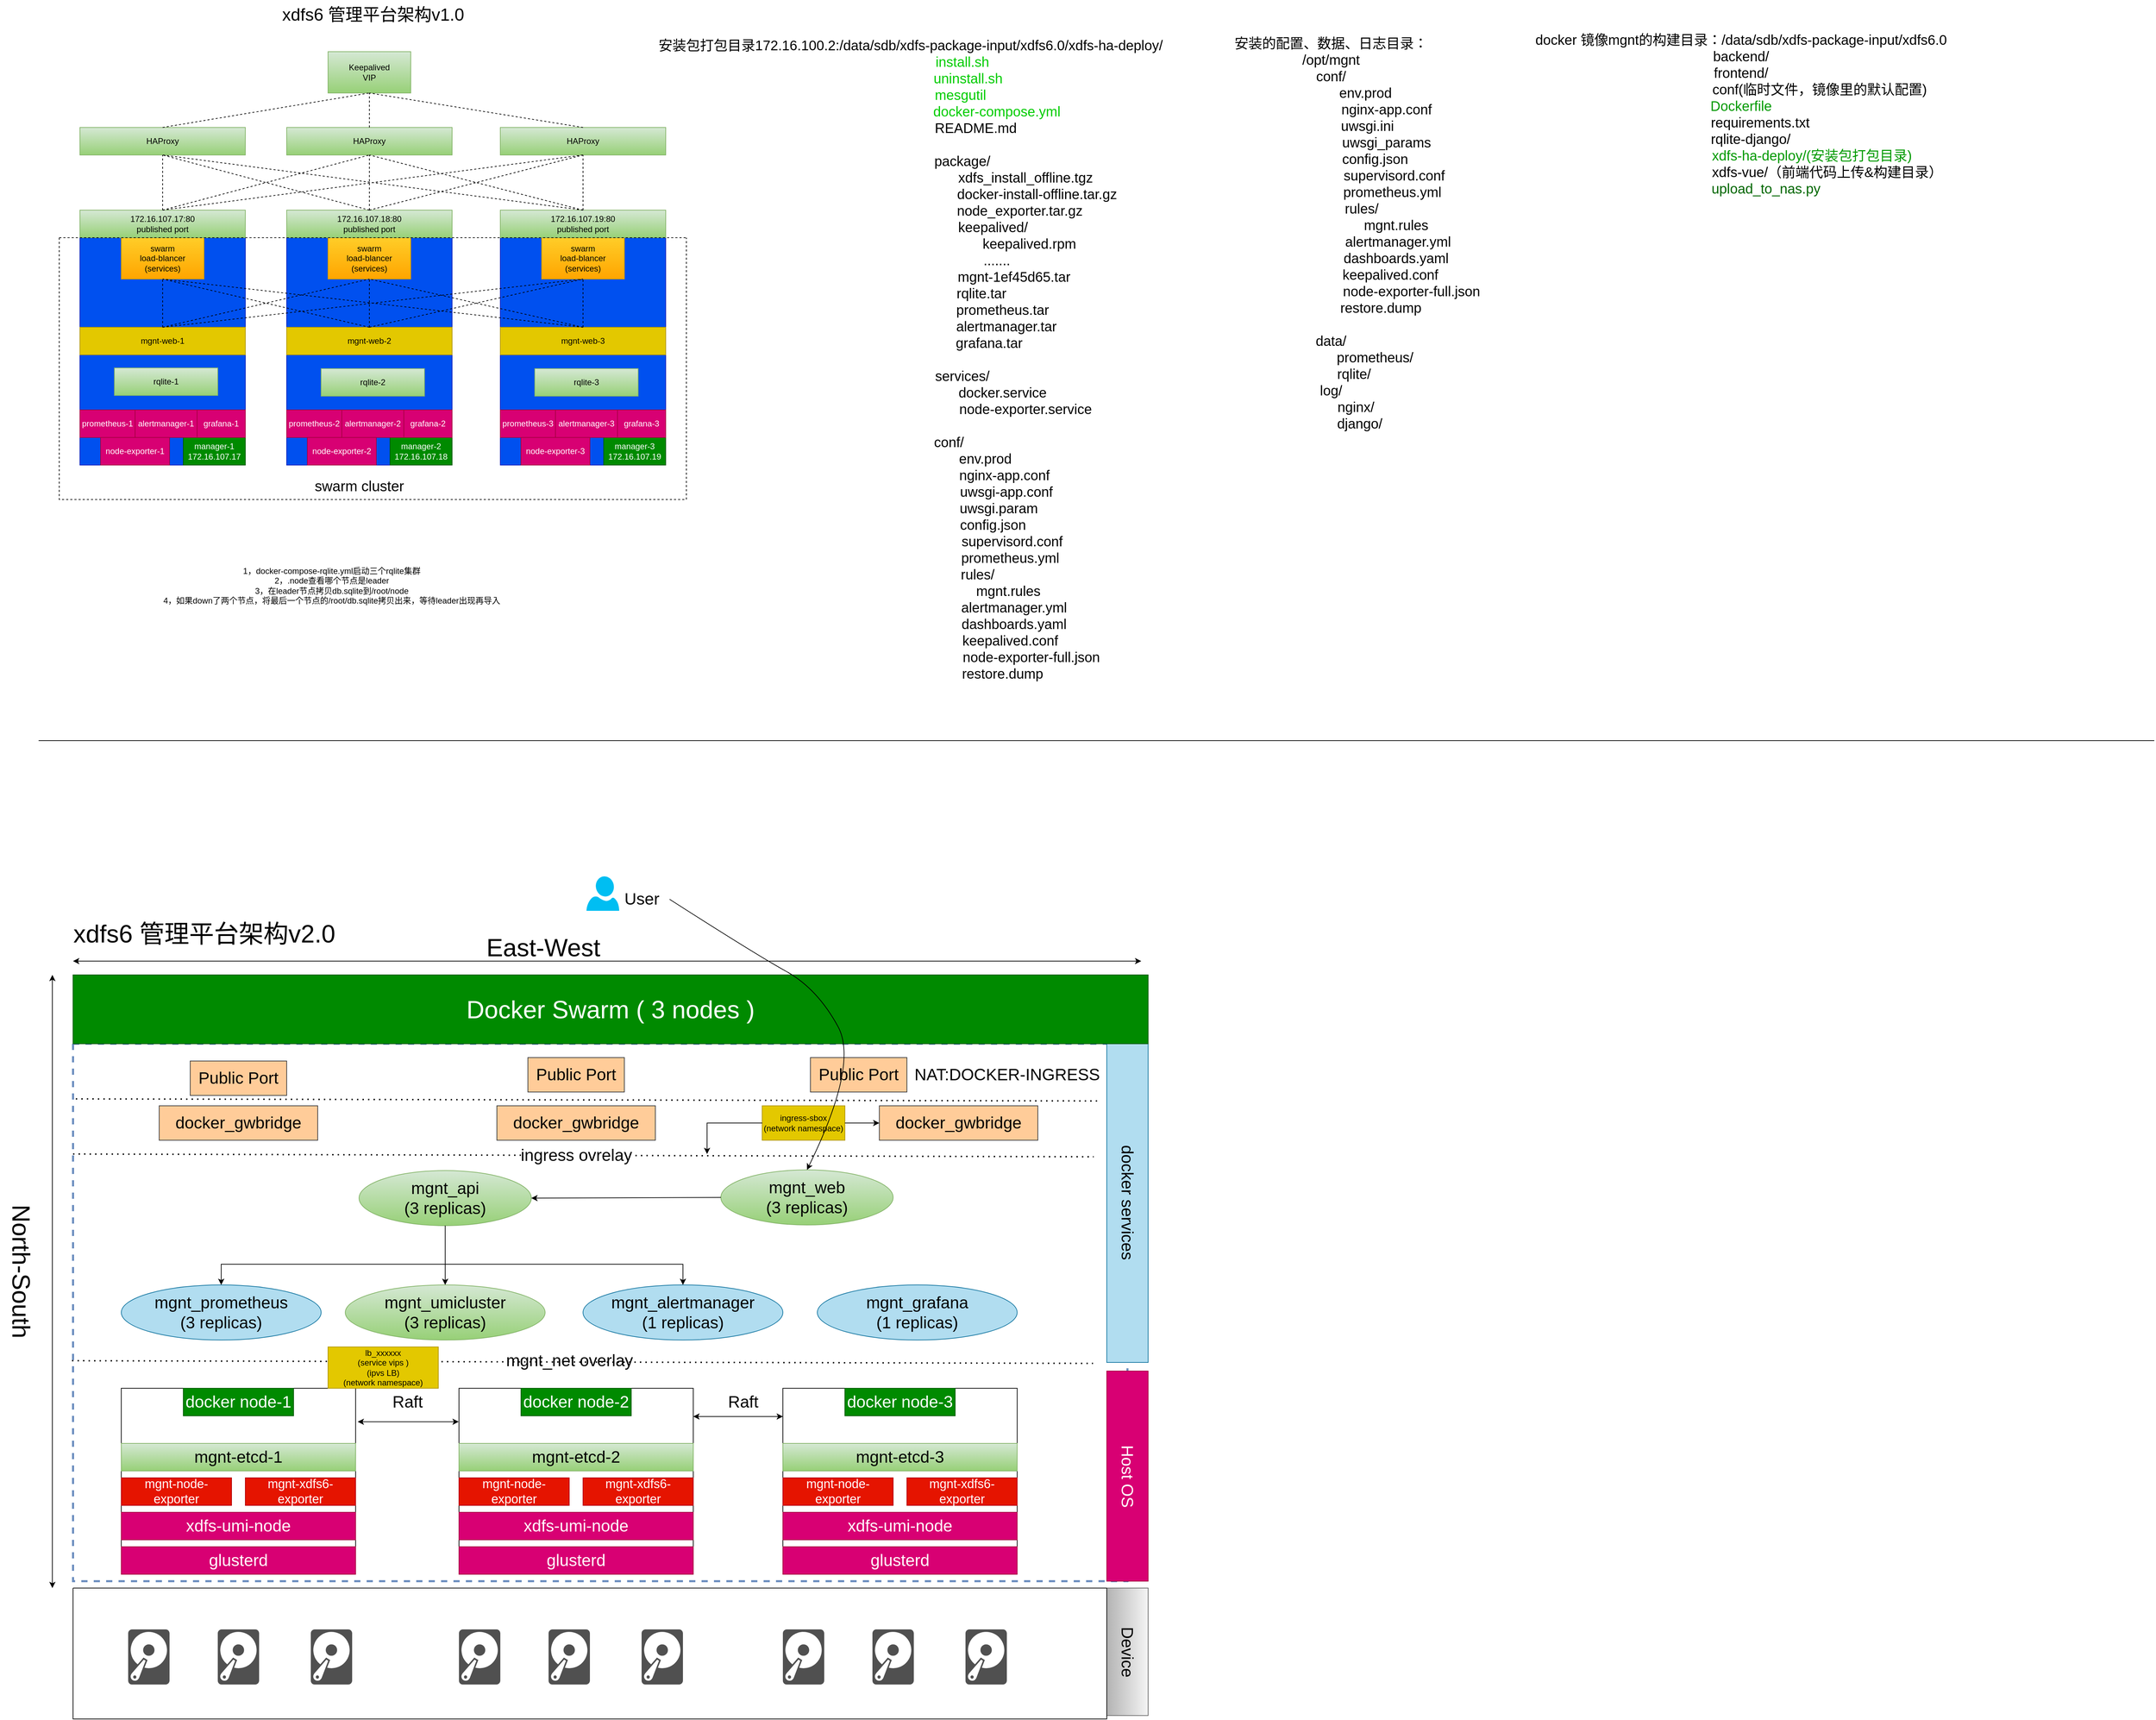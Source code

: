 <mxfile version="21.7.5" type="github">
  <diagram id="VrnoyGcVU1upVnoauTKz" name="第 1 页">
    <mxGraphModel dx="2336" dy="854" grid="1" gridSize="10" guides="1" tooltips="1" connect="1" arrows="1" fold="1" page="1" pageScale="1" pageWidth="827" pageHeight="1169" math="0" shadow="0">
      <root>
        <mxCell id="0" />
        <mxCell id="1" parent="0" />
        <mxCell id="-EK1oCOnZ1LdYzXdfsYw-3" value="xdfs6 管理平台架构v1.0" style="text;html=1;align=center;verticalAlign=middle;resizable=0;points=[];autosize=1;strokeColor=none;fillColor=none;fontSize=25;" parent="1" vertex="1">
          <mxGeometry x="340" y="15" width="290" height="40" as="geometry" />
        </mxCell>
        <mxCell id="YZETNoWYqXqsoyLX8vIm-2" value="" style="rounded=0;whiteSpace=wrap;html=1;fillColor=#0050ef;fontColor=#ffffff;strokeColor=#001DBC;" parent="1" vertex="1">
          <mxGeometry x="60" y="360" width="240" height="330" as="geometry" />
        </mxCell>
        <mxCell id="YZETNoWYqXqsoyLX8vIm-5" value="manager-1&lt;br&gt;172.16.107.17" style="rounded=0;whiteSpace=wrap;html=1;fillColor=#008a00;fontColor=#ffffff;strokeColor=#005700;" parent="1" vertex="1">
          <mxGeometry x="210" y="650" width="90" height="40" as="geometry" />
        </mxCell>
        <mxCell id="YZETNoWYqXqsoyLX8vIm-6" value="rqlite-1" style="rounded=0;whiteSpace=wrap;html=1;fillColor=#d5e8d4;strokeColor=#82b366;gradientColor=#97d077;" parent="1" vertex="1">
          <mxGeometry x="110" y="549" width="150" height="40" as="geometry" />
        </mxCell>
        <mxCell id="YZETNoWYqXqsoyLX8vIm-7" value="mgnt-web-1" style="rounded=0;whiteSpace=wrap;html=1;fillColor=#e3c800;fontColor=#000000;strokeColor=#B09500;" parent="1" vertex="1">
          <mxGeometry x="60" y="490" width="240" height="40" as="geometry" />
        </mxCell>
        <mxCell id="YZETNoWYqXqsoyLX8vIm-8" value="prometheus-1" style="rounded=0;whiteSpace=wrap;html=1;fillColor=#d80073;fontColor=#ffffff;strokeColor=#A50040;" parent="1" vertex="1">
          <mxGeometry x="60" y="610" width="80" height="40" as="geometry" />
        </mxCell>
        <mxCell id="YZETNoWYqXqsoyLX8vIm-9" value="alertmanager-1" style="rounded=0;whiteSpace=wrap;html=1;fillColor=#d80073;fontColor=#ffffff;strokeColor=#A50040;" parent="1" vertex="1">
          <mxGeometry x="140" y="610" width="90" height="40" as="geometry" />
        </mxCell>
        <mxCell id="YZETNoWYqXqsoyLX8vIm-10" value="grafana-1" style="rounded=0;whiteSpace=wrap;html=1;fillColor=#d80073;fontColor=#ffffff;strokeColor=#A50040;" parent="1" vertex="1">
          <mxGeometry x="230" y="610" width="70" height="40" as="geometry" />
        </mxCell>
        <mxCell id="YZETNoWYqXqsoyLX8vIm-11" value="" style="rounded=0;whiteSpace=wrap;html=1;fillColor=#0050ef;fontColor=#ffffff;strokeColor=#001DBC;" parent="1" vertex="1">
          <mxGeometry x="360" y="360" width="240" height="330" as="geometry" />
        </mxCell>
        <mxCell id="YZETNoWYqXqsoyLX8vIm-12" value="manager-2&lt;br&gt;172.16.107.18" style="rounded=0;whiteSpace=wrap;html=1;fillColor=#008a00;fontColor=#ffffff;strokeColor=#005700;" parent="1" vertex="1">
          <mxGeometry x="510" y="650" width="90" height="40" as="geometry" />
        </mxCell>
        <mxCell id="YZETNoWYqXqsoyLX8vIm-13" value="rqlite-2" style="rounded=0;whiteSpace=wrap;html=1;fillColor=#d5e8d4;strokeColor=#82b366;gradientColor=#97d077;" parent="1" vertex="1">
          <mxGeometry x="410" y="550" width="150" height="40" as="geometry" />
        </mxCell>
        <mxCell id="YZETNoWYqXqsoyLX8vIm-14" value="mgnt-web-2" style="rounded=0;whiteSpace=wrap;html=1;fillColor=#e3c800;fontColor=#000000;strokeColor=#B09500;" parent="1" vertex="1">
          <mxGeometry x="360" y="490" width="240" height="40" as="geometry" />
        </mxCell>
        <mxCell id="YZETNoWYqXqsoyLX8vIm-15" value="prometheus-2" style="rounded=0;whiteSpace=wrap;html=1;fillColor=#d80073;fontColor=#ffffff;strokeColor=#A50040;" parent="1" vertex="1">
          <mxGeometry x="360" y="610" width="80" height="40" as="geometry" />
        </mxCell>
        <mxCell id="YZETNoWYqXqsoyLX8vIm-16" value="alertmanager-2" style="rounded=0;whiteSpace=wrap;html=1;fillColor=#d80073;fontColor=#ffffff;strokeColor=#A50040;" parent="1" vertex="1">
          <mxGeometry x="440" y="610" width="90" height="40" as="geometry" />
        </mxCell>
        <mxCell id="YZETNoWYqXqsoyLX8vIm-17" value="grafana-2" style="rounded=0;whiteSpace=wrap;html=1;fillColor=#d80073;fontColor=#ffffff;strokeColor=#A50040;" parent="1" vertex="1">
          <mxGeometry x="530" y="610" width="70" height="40" as="geometry" />
        </mxCell>
        <mxCell id="YZETNoWYqXqsoyLX8vIm-18" value="" style="rounded=0;whiteSpace=wrap;html=1;fillColor=#0050ef;fontColor=#ffffff;strokeColor=#001DBC;" parent="1" vertex="1">
          <mxGeometry x="670" y="360" width="240" height="330" as="geometry" />
        </mxCell>
        <mxCell id="YZETNoWYqXqsoyLX8vIm-19" value="manager-3&lt;br&gt;172.16.107.19" style="rounded=0;whiteSpace=wrap;html=1;fillColor=#008a00;fontColor=#ffffff;strokeColor=#005700;" parent="1" vertex="1">
          <mxGeometry x="820" y="650" width="90" height="40" as="geometry" />
        </mxCell>
        <mxCell id="YZETNoWYqXqsoyLX8vIm-20" value="rqlite-3" style="rounded=0;whiteSpace=wrap;html=1;fillColor=#d5e8d4;strokeColor=#82b366;gradientColor=#97d077;" parent="1" vertex="1">
          <mxGeometry x="720" y="550" width="150" height="40" as="geometry" />
        </mxCell>
        <mxCell id="YZETNoWYqXqsoyLX8vIm-21" value="mgnt-web-3" style="rounded=0;whiteSpace=wrap;html=1;fillColor=#e3c800;fontColor=#000000;strokeColor=#B09500;" parent="1" vertex="1">
          <mxGeometry x="670" y="490" width="240" height="40" as="geometry" />
        </mxCell>
        <mxCell id="YZETNoWYqXqsoyLX8vIm-22" value="prometheus-3" style="rounded=0;whiteSpace=wrap;html=1;fillColor=#d80073;fontColor=#ffffff;strokeColor=#A50040;" parent="1" vertex="1">
          <mxGeometry x="670" y="610" width="80" height="40" as="geometry" />
        </mxCell>
        <mxCell id="YZETNoWYqXqsoyLX8vIm-23" value="alertmanager-3" style="rounded=0;whiteSpace=wrap;html=1;fillColor=#d80073;fontColor=#ffffff;strokeColor=#A50040;" parent="1" vertex="1">
          <mxGeometry x="750" y="610" width="90" height="40" as="geometry" />
        </mxCell>
        <mxCell id="YZETNoWYqXqsoyLX8vIm-24" value="grafana-3" style="rounded=0;whiteSpace=wrap;html=1;fillColor=#d80073;fontColor=#ffffff;strokeColor=#A50040;" parent="1" vertex="1">
          <mxGeometry x="840" y="610" width="70" height="40" as="geometry" />
        </mxCell>
        <mxCell id="YZETNoWYqXqsoyLX8vIm-26" value="swarm&lt;br&gt;load-blancer&lt;br&gt;(services)" style="rounded=0;whiteSpace=wrap;html=1;fillColor=#ffcd28;gradientColor=#ffa500;strokeColor=#d79b00;" parent="1" vertex="1">
          <mxGeometry x="120" y="360" width="120" height="60" as="geometry" />
        </mxCell>
        <mxCell id="YZETNoWYqXqsoyLX8vIm-36" value="swarm&lt;br&gt;load-blancer&lt;br&gt;(services)" style="rounded=0;whiteSpace=wrap;html=1;fillColor=#ffcd28;gradientColor=#ffa500;strokeColor=#d79b00;" parent="1" vertex="1">
          <mxGeometry x="420" y="360" width="120" height="60" as="geometry" />
        </mxCell>
        <mxCell id="YZETNoWYqXqsoyLX8vIm-37" value="swarm&lt;br&gt;load-blancer&lt;br&gt;(services)" style="rounded=0;whiteSpace=wrap;html=1;fillColor=#ffcd28;gradientColor=#ffa500;strokeColor=#d79b00;" parent="1" vertex="1">
          <mxGeometry x="730" y="360" width="120" height="60" as="geometry" />
        </mxCell>
        <mxCell id="YZETNoWYqXqsoyLX8vIm-39" value="" style="endArrow=none;dashed=1;html=1;rounded=0;exitX=0.5;exitY=0;exitDx=0;exitDy=0;" parent="1" source="YZETNoWYqXqsoyLX8vIm-7" edge="1">
          <mxGeometry width="50" height="50" relative="1" as="geometry">
            <mxPoint x="430" y="480" as="sourcePoint" />
            <mxPoint x="180" y="420" as="targetPoint" />
          </mxGeometry>
        </mxCell>
        <mxCell id="YZETNoWYqXqsoyLX8vIm-40" value="" style="endArrow=none;dashed=1;html=1;rounded=0;exitX=0.5;exitY=0.394;exitDx=0;exitDy=0;exitPerimeter=0;entryX=0.5;entryY=1;entryDx=0;entryDy=0;" parent="1" source="YZETNoWYqXqsoyLX8vIm-11" target="YZETNoWYqXqsoyLX8vIm-26" edge="1">
          <mxGeometry width="50" height="50" relative="1" as="geometry">
            <mxPoint x="190" y="500" as="sourcePoint" />
            <mxPoint x="190" y="430" as="targetPoint" />
          </mxGeometry>
        </mxCell>
        <mxCell id="YZETNoWYqXqsoyLX8vIm-41" value="" style="endArrow=none;dashed=1;html=1;rounded=0;exitX=0.5;exitY=0;exitDx=0;exitDy=0;entryX=0.5;entryY=1;entryDx=0;entryDy=0;" parent="1" source="YZETNoWYqXqsoyLX8vIm-21" target="YZETNoWYqXqsoyLX8vIm-26" edge="1">
          <mxGeometry width="50" height="50" relative="1" as="geometry">
            <mxPoint x="490" y="500.02" as="sourcePoint" />
            <mxPoint x="190" y="430" as="targetPoint" />
          </mxGeometry>
        </mxCell>
        <mxCell id="YZETNoWYqXqsoyLX8vIm-42" value="" style="endArrow=none;dashed=1;html=1;rounded=0;entryX=0.5;entryY=1;entryDx=0;entryDy=0;" parent="1" target="YZETNoWYqXqsoyLX8vIm-36" edge="1">
          <mxGeometry width="50" height="50" relative="1" as="geometry">
            <mxPoint x="180" y="490" as="sourcePoint" />
            <mxPoint x="200" y="440" as="targetPoint" />
          </mxGeometry>
        </mxCell>
        <mxCell id="YZETNoWYqXqsoyLX8vIm-43" value="" style="endArrow=none;dashed=1;html=1;rounded=0;exitX=0.5;exitY=0;exitDx=0;exitDy=0;" parent="1" source="YZETNoWYqXqsoyLX8vIm-14" edge="1">
          <mxGeometry width="50" height="50" relative="1" as="geometry">
            <mxPoint x="510" y="520.02" as="sourcePoint" />
            <mxPoint x="480" y="420" as="targetPoint" />
          </mxGeometry>
        </mxCell>
        <mxCell id="YZETNoWYqXqsoyLX8vIm-44" value="" style="endArrow=none;dashed=1;html=1;rounded=0;exitX=0.5;exitY=0;exitDx=0;exitDy=0;" parent="1" source="YZETNoWYqXqsoyLX8vIm-21" edge="1">
          <mxGeometry width="50" height="50" relative="1" as="geometry">
            <mxPoint x="520" y="530.02" as="sourcePoint" />
            <mxPoint x="480" y="420" as="targetPoint" />
          </mxGeometry>
        </mxCell>
        <mxCell id="YZETNoWYqXqsoyLX8vIm-45" value="" style="endArrow=none;dashed=1;html=1;rounded=0;entryX=0.5;entryY=1;entryDx=0;entryDy=0;" parent="1" target="YZETNoWYqXqsoyLX8vIm-37" edge="1">
          <mxGeometry width="50" height="50" relative="1" as="geometry">
            <mxPoint x="180" y="490" as="sourcePoint" />
            <mxPoint x="230" y="470" as="targetPoint" />
          </mxGeometry>
        </mxCell>
        <mxCell id="YZETNoWYqXqsoyLX8vIm-46" value="" style="endArrow=none;dashed=1;html=1;rounded=0;exitX=0.5;exitY=0;exitDx=0;exitDy=0;" parent="1" source="YZETNoWYqXqsoyLX8vIm-14" edge="1">
          <mxGeometry width="50" height="50" relative="1" as="geometry">
            <mxPoint x="540" y="550.02" as="sourcePoint" />
            <mxPoint x="790" y="420" as="targetPoint" />
          </mxGeometry>
        </mxCell>
        <mxCell id="YZETNoWYqXqsoyLX8vIm-47" value="" style="endArrow=none;dashed=1;html=1;rounded=0;" parent="1" edge="1">
          <mxGeometry width="50" height="50" relative="1" as="geometry">
            <mxPoint x="790" y="490" as="sourcePoint" />
            <mxPoint x="790" y="420" as="targetPoint" />
          </mxGeometry>
        </mxCell>
        <mxCell id="YZETNoWYqXqsoyLX8vIm-48" value="node-exporter-1" style="rounded=0;whiteSpace=wrap;html=1;fillColor=#d80073;fontColor=#ffffff;strokeColor=#A50040;" parent="1" vertex="1">
          <mxGeometry x="90" y="650" width="100" height="40" as="geometry" />
        </mxCell>
        <mxCell id="YZETNoWYqXqsoyLX8vIm-49" value="node-exporter-2&lt;span style=&quot;color: rgba(0, 0, 0, 0); font-family: monospace; font-size: 0px; text-align: start;&quot;&gt;%3CmxGraphModel%3E%3Croot%3E%3CmxCell%20id%3D%220%22%2F%3E%3CmxCell%20id%3D%221%22%20parent%3D%220%22%2F%3E%3CmxCell%20id%3D%222%22%20value%3D%22node-exporter-1%22%20style%3D%22rounded%3D0%3BwhiteSpace%3Dwrap%3Bhtml%3D1%3BfillColor%3D%23d80073%3BfontColor%3D%23ffffff%3BstrokeColor%3D%23A50040%3B%22%20vertex%3D%221%22%20parent%3D%221%22%3E%3CmxGeometry%20x%3D%2250%22%20y%3D%22460%22%20width%3D%22100%22%20height%3D%2240%22%20as%3D%22geometry%22%2F%3E%3C%2FmxCell%3E%3C%2Froot%3E%3C%2FmxGraphModel%3E&lt;/span&gt;&lt;span style=&quot;color: rgba(0, 0, 0, 0); font-family: monospace; font-size: 0px; text-align: start;&quot;&gt;%3CmxGraphModel%3E%3Croot%3E%3CmxCell%20id%3D%220%22%2F%3E%3CmxCell%20id%3D%221%22%20parent%3D%220%22%2F%3E%3CmxCell%20id%3D%222%22%20value%3D%22node-exporter-1%22%20style%3D%22rounded%3D0%3BwhiteSpace%3Dwrap%3Bhtml%3D1%3BfillColor%3D%23d80073%3BfontColor%3D%23ffffff%3BstrokeColor%3D%23A50040%3B%22%20vertex%3D%221%22%20parent%3D%221%22%3E%3CmxGeometry%20x%3D%2250%22%20y%3D%22460%22%20width%3D%22100%22%20height%3D%2240%22%20as%3D%22geometry%22%2F%3E%3C%2FmxCell%3E%3C%2Froot%3E%3C%2FmxGraphModel%3E&lt;/span&gt;&lt;span style=&quot;color: rgba(0, 0, 0, 0); font-family: monospace; font-size: 0px; text-align: start;&quot;&gt;%3CmxGraphModel%3E%3Croot%3E%3CmxCell%20id%3D%220%22%2F%3E%3CmxCell%20id%3D%221%22%20parent%3D%220%22%2F%3E%3CmxCell%20id%3D%222%22%20value%3D%22node-exporter-1%22%20style%3D%22rounded%3D0%3BwhiteSpace%3Dwrap%3Bhtml%3D1%3BfillColor%3D%23d80073%3BfontColor%3D%23ffffff%3BstrokeColor%3D%23A50040%3B%22%20vertex%3D%221%22%20parent%3D%221%22%3E%3CmxGeometry%20x%3D%2250%22%20y%3D%22460%22%20width%3D%22100%22%20height%3D%2240%22%20as%3D%22geometry%22%2F%3E%3C%2FmxCell%3E%3C%2Froot%3E%3C%2FmxGraphModel%3E&lt;/span&gt;" style="rounded=0;whiteSpace=wrap;html=1;fillColor=#d80073;fontColor=#ffffff;strokeColor=#A50040;" parent="1" vertex="1">
          <mxGeometry x="390" y="650" width="100" height="40" as="geometry" />
        </mxCell>
        <mxCell id="YZETNoWYqXqsoyLX8vIm-50" value="node-exporter-3" style="rounded=0;whiteSpace=wrap;html=1;fillColor=#d80073;fontColor=#ffffff;strokeColor=#A50040;" parent="1" vertex="1">
          <mxGeometry x="700" y="650" width="100" height="40" as="geometry" />
        </mxCell>
        <mxCell id="YZETNoWYqXqsoyLX8vIm-51" value="172.16.107.17:80&lt;br&gt;published port" style="rounded=0;whiteSpace=wrap;html=1;fillColor=#d5e8d4;gradientColor=#97d077;strokeColor=#82b366;" parent="1" vertex="1">
          <mxGeometry x="60" y="320" width="240" height="40" as="geometry" />
        </mxCell>
        <mxCell id="YZETNoWYqXqsoyLX8vIm-52" value="172.16.107.18:80&lt;br&gt;published port" style="rounded=0;whiteSpace=wrap;html=1;fillColor=#d5e8d4;gradientColor=#97d077;strokeColor=#82b366;" parent="1" vertex="1">
          <mxGeometry x="360" y="320" width="240" height="40" as="geometry" />
        </mxCell>
        <mxCell id="YZETNoWYqXqsoyLX8vIm-53" value="172.16.107.19:80&lt;br&gt;published port" style="rounded=0;whiteSpace=wrap;html=1;fillColor=#d5e8d4;gradientColor=#97d077;strokeColor=#82b366;" parent="1" vertex="1">
          <mxGeometry x="670" y="320" width="240" height="40" as="geometry" />
        </mxCell>
        <mxCell id="YZETNoWYqXqsoyLX8vIm-58" value="HAProxy" style="rounded=0;whiteSpace=wrap;html=1;fillColor=#d5e8d4;gradientColor=#97d077;strokeColor=#82b366;" parent="1" vertex="1">
          <mxGeometry x="60" y="200" width="240" height="40" as="geometry" />
        </mxCell>
        <mxCell id="YZETNoWYqXqsoyLX8vIm-59" value="HAProxy" style="rounded=0;whiteSpace=wrap;html=1;fillColor=#d5e8d4;gradientColor=#97d077;strokeColor=#82b366;" parent="1" vertex="1">
          <mxGeometry x="360" y="200" width="240" height="40" as="geometry" />
        </mxCell>
        <mxCell id="YZETNoWYqXqsoyLX8vIm-60" value="HAProxy" style="rounded=0;whiteSpace=wrap;html=1;fillColor=#d5e8d4;gradientColor=#97d077;strokeColor=#82b366;" parent="1" vertex="1">
          <mxGeometry x="670" y="200" width="240" height="40" as="geometry" />
        </mxCell>
        <mxCell id="YZETNoWYqXqsoyLX8vIm-61" value="" style="endArrow=none;dashed=1;html=1;rounded=0;entryX=0.5;entryY=1;entryDx=0;entryDy=0;exitX=0.5;exitY=0;exitDx=0;exitDy=0;" parent="1" source="YZETNoWYqXqsoyLX8vIm-51" target="YZETNoWYqXqsoyLX8vIm-58" edge="1">
          <mxGeometry width="50" height="50" relative="1" as="geometry">
            <mxPoint x="440" y="410" as="sourcePoint" />
            <mxPoint x="490" y="360" as="targetPoint" />
          </mxGeometry>
        </mxCell>
        <mxCell id="YZETNoWYqXqsoyLX8vIm-63" value="" style="endArrow=none;dashed=1;html=1;rounded=0;entryX=0.5;entryY=1;entryDx=0;entryDy=0;exitX=0.5;exitY=0;exitDx=0;exitDy=0;" parent="1" source="YZETNoWYqXqsoyLX8vIm-52" target="YZETNoWYqXqsoyLX8vIm-58" edge="1">
          <mxGeometry width="50" height="50" relative="1" as="geometry">
            <mxPoint x="190" y="310" as="sourcePoint" />
            <mxPoint x="190" y="250" as="targetPoint" />
          </mxGeometry>
        </mxCell>
        <mxCell id="YZETNoWYqXqsoyLX8vIm-65" value="" style="endArrow=none;dashed=1;html=1;rounded=0;exitX=0.5;exitY=0;exitDx=0;exitDy=0;" parent="1" source="YZETNoWYqXqsoyLX8vIm-53" edge="1">
          <mxGeometry width="50" height="50" relative="1" as="geometry">
            <mxPoint x="200" y="320" as="sourcePoint" />
            <mxPoint x="180" y="240" as="targetPoint" />
          </mxGeometry>
        </mxCell>
        <mxCell id="YZETNoWYqXqsoyLX8vIm-66" value="" style="endArrow=none;dashed=1;html=1;rounded=0;entryX=0.5;entryY=1;entryDx=0;entryDy=0;exitX=0.5;exitY=0;exitDx=0;exitDy=0;" parent="1" source="YZETNoWYqXqsoyLX8vIm-51" target="YZETNoWYqXqsoyLX8vIm-59" edge="1">
          <mxGeometry width="50" height="50" relative="1" as="geometry">
            <mxPoint x="210" y="330" as="sourcePoint" />
            <mxPoint x="210" y="270" as="targetPoint" />
          </mxGeometry>
        </mxCell>
        <mxCell id="YZETNoWYqXqsoyLX8vIm-67" value="" style="endArrow=none;dashed=1;html=1;rounded=0;entryX=0.5;entryY=1;entryDx=0;entryDy=0;" parent="1" target="YZETNoWYqXqsoyLX8vIm-59" edge="1">
          <mxGeometry width="50" height="50" relative="1" as="geometry">
            <mxPoint x="480" y="320" as="sourcePoint" />
            <mxPoint x="220" y="280" as="targetPoint" />
          </mxGeometry>
        </mxCell>
        <mxCell id="YZETNoWYqXqsoyLX8vIm-68" value="" style="endArrow=none;dashed=1;html=1;rounded=0;exitX=0.5;exitY=0;exitDx=0;exitDy=0;" parent="1" source="YZETNoWYqXqsoyLX8vIm-53" edge="1">
          <mxGeometry width="50" height="50" relative="1" as="geometry">
            <mxPoint x="230" y="350" as="sourcePoint" />
            <mxPoint x="480" y="240" as="targetPoint" />
          </mxGeometry>
        </mxCell>
        <mxCell id="YZETNoWYqXqsoyLX8vIm-69" value="" style="endArrow=none;dashed=1;html=1;rounded=0;entryX=0.5;entryY=1;entryDx=0;entryDy=0;exitX=0.5;exitY=0;exitDx=0;exitDy=0;" parent="1" source="YZETNoWYqXqsoyLX8vIm-51" target="YZETNoWYqXqsoyLX8vIm-60" edge="1">
          <mxGeometry width="50" height="50" relative="1" as="geometry">
            <mxPoint x="240" y="360" as="sourcePoint" />
            <mxPoint x="240" y="300" as="targetPoint" />
          </mxGeometry>
        </mxCell>
        <mxCell id="YZETNoWYqXqsoyLX8vIm-70" value="" style="endArrow=none;dashed=1;html=1;rounded=0;entryX=0.5;entryY=1;entryDx=0;entryDy=0;exitX=0.5;exitY=0;exitDx=0;exitDy=0;" parent="1" source="YZETNoWYqXqsoyLX8vIm-52" target="YZETNoWYqXqsoyLX8vIm-60" edge="1">
          <mxGeometry width="50" height="50" relative="1" as="geometry">
            <mxPoint x="250" y="370" as="sourcePoint" />
            <mxPoint x="250" y="310" as="targetPoint" />
          </mxGeometry>
        </mxCell>
        <mxCell id="YZETNoWYqXqsoyLX8vIm-71" value="" style="endArrow=none;dashed=1;html=1;rounded=0;entryX=0.5;entryY=1;entryDx=0;entryDy=0;exitX=0.5;exitY=0;exitDx=0;exitDy=0;" parent="1" source="YZETNoWYqXqsoyLX8vIm-53" target="YZETNoWYqXqsoyLX8vIm-60" edge="1">
          <mxGeometry width="50" height="50" relative="1" as="geometry">
            <mxPoint x="260" y="380" as="sourcePoint" />
            <mxPoint x="260" y="320" as="targetPoint" />
          </mxGeometry>
        </mxCell>
        <mxCell id="YZETNoWYqXqsoyLX8vIm-72" value="Keepalived&lt;br&gt;VIP" style="rounded=0;whiteSpace=wrap;html=1;fillColor=#d5e8d4;gradientColor=#97d077;strokeColor=#82b366;" parent="1" vertex="1">
          <mxGeometry x="420" y="90" width="120" height="60" as="geometry" />
        </mxCell>
        <mxCell id="YZETNoWYqXqsoyLX8vIm-73" value="" style="endArrow=none;dashed=1;html=1;rounded=0;entryX=0.5;entryY=1;entryDx=0;entryDy=0;exitX=0.5;exitY=0;exitDx=0;exitDy=0;" parent="1" source="YZETNoWYqXqsoyLX8vIm-58" target="YZETNoWYqXqsoyLX8vIm-72" edge="1">
          <mxGeometry width="50" height="50" relative="1" as="geometry">
            <mxPoint x="270" y="390" as="sourcePoint" />
            <mxPoint x="270" y="330" as="targetPoint" />
          </mxGeometry>
        </mxCell>
        <mxCell id="YZETNoWYqXqsoyLX8vIm-74" value="" style="endArrow=none;dashed=1;html=1;rounded=0;exitX=0.5;exitY=0;exitDx=0;exitDy=0;" parent="1" source="YZETNoWYqXqsoyLX8vIm-59" edge="1">
          <mxGeometry width="50" height="50" relative="1" as="geometry">
            <mxPoint x="280" y="400" as="sourcePoint" />
            <mxPoint x="480" y="150" as="targetPoint" />
          </mxGeometry>
        </mxCell>
        <mxCell id="YZETNoWYqXqsoyLX8vIm-75" value="" style="endArrow=none;dashed=1;html=1;rounded=0;exitX=0.5;exitY=0;exitDx=0;exitDy=0;" parent="1" source="YZETNoWYqXqsoyLX8vIm-60" edge="1">
          <mxGeometry width="50" height="50" relative="1" as="geometry">
            <mxPoint x="290" y="410" as="sourcePoint" />
            <mxPoint x="480" y="150" as="targetPoint" />
          </mxGeometry>
        </mxCell>
        <mxCell id="YZETNoWYqXqsoyLX8vIm-76" value="" style="swimlane;startSize=0;dashed=1;" parent="1" vertex="1">
          <mxGeometry x="30" y="360" width="910" height="380" as="geometry" />
        </mxCell>
        <mxCell id="YZETNoWYqXqsoyLX8vIm-77" value="swarm cluster" style="text;html=1;align=center;verticalAlign=middle;resizable=0;points=[];autosize=1;strokeColor=none;fillColor=none;fontSize=21;" parent="YZETNoWYqXqsoyLX8vIm-76" vertex="1">
          <mxGeometry x="360" y="340" width="150" height="40" as="geometry" />
        </mxCell>
        <mxCell id="3fs9hFScTVgZ6UFEESlo-3" value="&lt;font style=&quot;font-size: 20px;&quot;&gt;安装包打包目录&lt;/font&gt;172.16.100.2:/data/sdb/xdfs-package-input/xdfs6.0/xdfs-ha-deploy/&lt;br style=&quot;font-size: 20px;&quot;&gt;&amp;nbsp; &amp;nbsp; &amp;nbsp; &amp;nbsp; &amp;nbsp; &amp;nbsp; &amp;nbsp; &amp;nbsp; &amp;nbsp; &amp;nbsp; &amp;nbsp; &amp;nbsp; &amp;nbsp; &lt;font color=&quot;#00cc00&quot; style=&quot;font-size: 20px;&quot;&gt;&amp;nbsp;install.sh&lt;br style=&quot;font-size: 20px;&quot;&gt;&amp;nbsp; &amp;nbsp; &amp;nbsp; &amp;nbsp; &amp;nbsp; &amp;nbsp; &amp;nbsp; &amp;nbsp; &amp;nbsp; &amp;nbsp; &amp;nbsp; &amp;nbsp; &amp;nbsp; &amp;nbsp; &amp;nbsp; uninstall.sh&lt;br style=&quot;font-size: 20px;&quot;&gt;&amp;nbsp; &amp;nbsp; &amp;nbsp; &amp;nbsp; &amp;nbsp; &amp;nbsp; &amp;nbsp; &amp;nbsp; &amp;nbsp; &amp;nbsp; &amp;nbsp; &amp;nbsp; &amp;nbsp; mesgutil&lt;br style=&quot;font-size: 20px;&quot;&gt;&amp;nbsp; &amp;nbsp; &amp;nbsp; &amp;nbsp; &amp;nbsp; &amp;nbsp; &amp;nbsp; &amp;nbsp; &amp;nbsp; &amp;nbsp; &amp;nbsp; &amp;nbsp; &amp;nbsp; &amp;nbsp; &amp;nbsp; &amp;nbsp; &amp;nbsp; &amp;nbsp; &amp;nbsp; &amp;nbsp; &amp;nbsp; &amp;nbsp; &amp;nbsp; docker-compose.yml&amp;nbsp;&lt;br style=&quot;font-size: 20px;&quot;&gt;&lt;/font&gt;&amp;nbsp; &amp;nbsp; &amp;nbsp; &amp;nbsp; &amp;nbsp; &amp;nbsp; &amp;nbsp; &amp;nbsp; &amp;nbsp; &amp;nbsp; &amp;nbsp; &amp;nbsp; &amp;nbsp; &amp;nbsp; &amp;nbsp; &amp;nbsp; &amp;nbsp; README.md&lt;br style=&quot;font-size: 20px;&quot;&gt;&lt;br style=&quot;font-size: 20px;&quot;&gt;&amp;nbsp; &amp;nbsp; &amp;nbsp; &amp;nbsp; &amp;nbsp; &amp;nbsp; &amp;nbsp; &amp;nbsp; &amp;nbsp; &amp;nbsp; &amp;nbsp; &amp;nbsp; &amp;nbsp; &amp;nbsp;package/&lt;br style=&quot;font-size: 20px;&quot;&gt;&amp;nbsp; &amp;nbsp; &amp;nbsp; &amp;nbsp; &amp;nbsp; &amp;nbsp; &amp;nbsp; &amp;nbsp; &amp;nbsp; &amp;nbsp; &amp;nbsp; &amp;nbsp; &amp;nbsp; &amp;nbsp; &amp;nbsp; &amp;nbsp; &amp;nbsp; &amp;nbsp; &amp;nbsp; &amp;nbsp; &amp;nbsp; &amp;nbsp; &amp;nbsp; &amp;nbsp; &amp;nbsp; &amp;nbsp; &amp;nbsp; &amp;nbsp; &amp;nbsp; &amp;nbsp; &amp;nbsp; &amp;nbsp; &amp;nbsp; &amp;nbsp; xdfs_install_offline.tgz&amp;nbsp; &amp;nbsp; &amp;nbsp; &amp;nbsp;&amp;nbsp;&lt;br style=&quot;font-size: 20px;&quot;&gt;&amp;nbsp; &amp;nbsp; &amp;nbsp; &amp;nbsp; &amp;nbsp; &amp;nbsp; &amp;nbsp; &amp;nbsp; &amp;nbsp; &amp;nbsp; &amp;nbsp; &amp;nbsp; &amp;nbsp; &amp;nbsp; &amp;nbsp; &amp;nbsp; &amp;nbsp; &amp;nbsp; &amp;nbsp; &amp;nbsp; &amp;nbsp; &amp;nbsp; &amp;nbsp; &amp;nbsp; &amp;nbsp; &amp;nbsp; &amp;nbsp; &amp;nbsp; &amp;nbsp; &amp;nbsp; &amp;nbsp; &amp;nbsp; &amp;nbsp; docker-install-offline.tar.gz&lt;br style=&quot;font-size: 20px;&quot;&gt;&amp;nbsp; &amp;nbsp; &amp;nbsp; &amp;nbsp; &amp;nbsp; &amp;nbsp; &amp;nbsp; &amp;nbsp; &amp;nbsp; &amp;nbsp; &amp;nbsp; &amp;nbsp; &amp;nbsp; &amp;nbsp; &amp;nbsp; &amp;nbsp; &amp;nbsp; &amp;nbsp; &amp;nbsp; &amp;nbsp; &amp;nbsp; &amp;nbsp; &amp;nbsp; &amp;nbsp; &amp;nbsp; &amp;nbsp; &amp;nbsp; &amp;nbsp; &amp;nbsp;node_exporter.tar.gz&lt;br style=&quot;font-size: 20px;&quot;&gt;&amp;nbsp; &amp;nbsp; &amp;nbsp; &amp;nbsp; &amp;nbsp; &amp;nbsp; &amp;nbsp; &amp;nbsp; &amp;nbsp; &amp;nbsp; &amp;nbsp; &amp;nbsp; &amp;nbsp; &amp;nbsp; &amp;nbsp; &amp;nbsp; &amp;nbsp; &amp;nbsp; &amp;nbsp; &amp;nbsp; &amp;nbsp; &amp;nbsp;keepalived/&lt;br style=&quot;font-size: 20px;&quot;&gt;&amp;nbsp; &amp;nbsp; &amp;nbsp; &amp;nbsp; &amp;nbsp; &amp;nbsp; &amp;nbsp; &amp;nbsp; &amp;nbsp; &amp;nbsp; &amp;nbsp; &amp;nbsp; &amp;nbsp; &amp;nbsp; &amp;nbsp; &amp;nbsp; &amp;nbsp; &amp;nbsp; &amp;nbsp; &amp;nbsp; &amp;nbsp; &amp;nbsp; &amp;nbsp; &amp;nbsp; &amp;nbsp; &amp;nbsp; &amp;nbsp; &amp;nbsp; &amp;nbsp; &amp;nbsp; &amp;nbsp; keepalived.rpm&lt;br style=&quot;font-size: 20px;&quot;&gt;&amp;nbsp; &amp;nbsp; &amp;nbsp; &amp;nbsp; &amp;nbsp; &amp;nbsp; &amp;nbsp; &amp;nbsp; &amp;nbsp; &amp;nbsp; &amp;nbsp; &amp;nbsp; &amp;nbsp; &amp;nbsp; &amp;nbsp; &amp;nbsp; &amp;nbsp; &amp;nbsp; &amp;nbsp; &amp;nbsp; &amp;nbsp; &amp;nbsp; &amp;nbsp;.......&lt;br style=&quot;font-size: 20px;&quot;&gt;&amp;nbsp; &amp;nbsp; &amp;nbsp; &amp;nbsp; &amp;nbsp; &amp;nbsp; &amp;nbsp; &amp;nbsp; &amp;nbsp; &amp;nbsp; &amp;nbsp; &amp;nbsp; &amp;nbsp; &amp;nbsp; &amp;nbsp; &amp;nbsp; &amp;nbsp; &amp;nbsp; &amp;nbsp; &amp;nbsp; &amp;nbsp; &amp;nbsp; &amp;nbsp; &amp;nbsp; &amp;nbsp; &amp;nbsp; &amp;nbsp; mgnt-1ef45d65.tar&lt;br style=&quot;font-size: 20px;&quot;&gt;&amp;nbsp; &amp;nbsp; &amp;nbsp; &amp;nbsp; &amp;nbsp; &amp;nbsp; &amp;nbsp; &amp;nbsp; &amp;nbsp; &amp;nbsp; &amp;nbsp; &amp;nbsp; &amp;nbsp; &amp;nbsp; &amp;nbsp; &amp;nbsp; &amp;nbsp; &amp;nbsp; &amp;nbsp;rqlite.tar&lt;br style=&quot;font-size: 20px;&quot;&gt;&amp;nbsp; &amp;nbsp; &amp;nbsp; &amp;nbsp; &amp;nbsp; &amp;nbsp; &amp;nbsp; &amp;nbsp; &amp;nbsp; &amp;nbsp; &amp;nbsp; &amp;nbsp; &amp;nbsp; &amp;nbsp; &amp;nbsp; &amp;nbsp; &amp;nbsp; &amp;nbsp; &amp;nbsp; &amp;nbsp; &amp;nbsp; &amp;nbsp; &amp;nbsp; &amp;nbsp; prometheus.tar&lt;br style=&quot;font-size: 20px;&quot;&gt;&amp;nbsp; &amp;nbsp; &amp;nbsp; &amp;nbsp; &amp;nbsp; &amp;nbsp; &amp;nbsp; &amp;nbsp; &amp;nbsp; &amp;nbsp; &amp;nbsp; &amp;nbsp; &amp;nbsp; &amp;nbsp; &amp;nbsp; &amp;nbsp; &amp;nbsp; &amp;nbsp; &amp;nbsp; &amp;nbsp; &amp;nbsp; &amp;nbsp; &amp;nbsp; &amp;nbsp; &amp;nbsp; alertmanager.tar&lt;br style=&quot;font-size: 20px;&quot;&gt;&amp;nbsp; &amp;nbsp; &amp;nbsp; &amp;nbsp; &amp;nbsp; &amp;nbsp; &amp;nbsp; &amp;nbsp; &amp;nbsp; &amp;nbsp; &amp;nbsp; &amp;nbsp; &amp;nbsp; &amp;nbsp; &amp;nbsp; &amp;nbsp; &amp;nbsp; &amp;nbsp; &amp;nbsp; &amp;nbsp; &amp;nbsp;grafana.tar&lt;br style=&quot;font-size: 20px;&quot;&gt;&lt;br style=&quot;font-size: 20px;&quot;&gt;&amp;nbsp; &amp;nbsp; &amp;nbsp; &amp;nbsp; &amp;nbsp; &amp;nbsp; &amp;nbsp; &amp;nbsp; &amp;nbsp; &amp;nbsp; &amp;nbsp; &amp;nbsp; &amp;nbsp; &amp;nbsp;services/&lt;br style=&quot;font-size: 20px;&quot;&gt;&amp;nbsp; &amp;nbsp; &amp;nbsp; &amp;nbsp; &amp;nbsp; &amp;nbsp; &amp;nbsp; &amp;nbsp; &amp;nbsp; &amp;nbsp; &amp;nbsp; &amp;nbsp; &amp;nbsp; &amp;nbsp; &amp;nbsp; &amp;nbsp; &amp;nbsp; &amp;nbsp; &amp;nbsp; &amp;nbsp; &amp;nbsp; &amp;nbsp; &amp;nbsp; &amp;nbsp; docker.service&lt;br style=&quot;font-size: 20px;&quot;&gt;&amp;nbsp; &amp;nbsp; &amp;nbsp; &amp;nbsp; &amp;nbsp; &amp;nbsp; &amp;nbsp; &amp;nbsp; &amp;nbsp; &amp;nbsp; &amp;nbsp; &amp;nbsp; &amp;nbsp; &amp;nbsp; &amp;nbsp; &amp;nbsp; &amp;nbsp; &amp;nbsp; &amp;nbsp; &amp;nbsp; &amp;nbsp; &amp;nbsp; &amp;nbsp; &amp;nbsp; &amp;nbsp; &amp;nbsp; &amp;nbsp; &amp;nbsp; &amp;nbsp; &amp;nbsp; node-exporter.service&lt;br style=&quot;font-size: 20px;&quot;&gt;&lt;br style=&quot;font-size: 20px;&quot;&gt;&amp;nbsp; &amp;nbsp; &amp;nbsp; &amp;nbsp; &amp;nbsp; &amp;nbsp; &amp;nbsp; &amp;nbsp; &amp;nbsp; &amp;nbsp; conf/&lt;br style=&quot;font-size: 20px;&quot;&gt;&amp;nbsp; &amp;nbsp; &amp;nbsp; &amp;nbsp; &amp;nbsp; &amp;nbsp; &amp;nbsp; &amp;nbsp; &amp;nbsp; &amp;nbsp; &amp;nbsp; &amp;nbsp; &amp;nbsp; &amp;nbsp; &amp;nbsp; &amp;nbsp; &amp;nbsp; &amp;nbsp; &amp;nbsp; &amp;nbsp;env.prod&lt;br style=&quot;font-size: 20px;&quot;&gt;&amp;nbsp; &amp;nbsp; &amp;nbsp; &amp;nbsp; &amp;nbsp; &amp;nbsp; &amp;nbsp; &amp;nbsp; &amp;nbsp; &amp;nbsp; &amp;nbsp; &amp;nbsp; &amp;nbsp; &amp;nbsp; &amp;nbsp; &amp;nbsp; &amp;nbsp; &amp;nbsp; &amp;nbsp; &amp;nbsp; &amp;nbsp; &amp;nbsp; &amp;nbsp; &amp;nbsp; &amp;nbsp;nginx-app.conf&lt;br style=&quot;font-size: 20px;&quot;&gt;&amp;nbsp; &amp;nbsp; &amp;nbsp; &amp;nbsp; &amp;nbsp; &amp;nbsp; &amp;nbsp; &amp;nbsp; &amp;nbsp; &amp;nbsp; &amp;nbsp; &amp;nbsp; &amp;nbsp; &amp;nbsp; &amp;nbsp; &amp;nbsp; &amp;nbsp; &amp;nbsp; &amp;nbsp; &amp;nbsp; &amp;nbsp; &amp;nbsp; &amp;nbsp; &amp;nbsp; &amp;nbsp; uwsgi-app.conf&lt;br style=&quot;font-size: 20px;&quot;&gt;&amp;nbsp; &amp;nbsp; &amp;nbsp; &amp;nbsp; &amp;nbsp; &amp;nbsp; &amp;nbsp; &amp;nbsp; &amp;nbsp; &amp;nbsp; &amp;nbsp; &amp;nbsp; &amp;nbsp; &amp;nbsp; &amp;nbsp; &amp;nbsp; &amp;nbsp; &amp;nbsp; &amp;nbsp; &amp;nbsp; &amp;nbsp; &amp;nbsp; &amp;nbsp; uwsgi.param&lt;br style=&quot;font-size: 20px;&quot;&gt;&amp;nbsp; &amp;nbsp; &amp;nbsp; &amp;nbsp; &amp;nbsp; &amp;nbsp; &amp;nbsp; &amp;nbsp; &amp;nbsp; &amp;nbsp; &amp;nbsp; &amp;nbsp; &amp;nbsp; &amp;nbsp; &amp;nbsp; &amp;nbsp; &amp;nbsp; &amp;nbsp; &amp;nbsp; &amp;nbsp; &amp;nbsp; &amp;nbsp;config.json&lt;br style=&quot;font-size: 20px;&quot;&gt;&amp;nbsp; &amp;nbsp; &amp;nbsp; &amp;nbsp; &amp;nbsp; &amp;nbsp; &amp;nbsp; &amp;nbsp; &amp;nbsp; &amp;nbsp; &amp;nbsp; &amp;nbsp; &amp;nbsp; &amp;nbsp; &amp;nbsp; &amp;nbsp; &amp;nbsp; &amp;nbsp; &amp;nbsp; &amp;nbsp; &amp;nbsp; &amp;nbsp; &amp;nbsp; &amp;nbsp; &amp;nbsp; &amp;nbsp; &amp;nbsp;supervisord.conf&lt;br style=&quot;font-size: 20px;&quot;&gt;&amp;nbsp; &amp;nbsp; &amp;nbsp; &amp;nbsp; &amp;nbsp; &amp;nbsp; &amp;nbsp; &amp;nbsp; &amp;nbsp; &amp;nbsp; &amp;nbsp; &amp;nbsp; &amp;nbsp; &amp;nbsp; &amp;nbsp; &amp;nbsp; &amp;nbsp; &amp;nbsp; &amp;nbsp; &amp;nbsp; &amp;nbsp; &amp;nbsp; &amp;nbsp; &amp;nbsp; &amp;nbsp; &amp;nbsp; prometheus.yml&lt;br style=&quot;font-size: 20px;&quot;&gt;&amp;nbsp; &amp;nbsp; &amp;nbsp; &amp;nbsp; &amp;nbsp; &amp;nbsp; &amp;nbsp; &amp;nbsp; &amp;nbsp; &amp;nbsp; &amp;nbsp; &amp;nbsp; &amp;nbsp; &amp;nbsp; &amp;nbsp; &amp;nbsp; &amp;nbsp; &amp;nbsp;rules/&lt;br style=&quot;font-size: 20px;&quot;&gt;&amp;nbsp; &amp;nbsp; &amp;nbsp; &amp;nbsp; &amp;nbsp; &amp;nbsp; &amp;nbsp; &amp;nbsp; &amp;nbsp; &amp;nbsp; &amp;nbsp; &amp;nbsp; &amp;nbsp; &amp;nbsp; &amp;nbsp; &amp;nbsp; &amp;nbsp; &amp;nbsp; &amp;nbsp; &amp;nbsp; &amp;nbsp; &amp;nbsp; &amp;nbsp; &amp;nbsp; &amp;nbsp; &amp;nbsp;mgnt.rules&lt;br style=&quot;font-size: 20px;&quot;&gt;&amp;nbsp; &amp;nbsp; &amp;nbsp; &amp;nbsp; &amp;nbsp; &amp;nbsp; &amp;nbsp; &amp;nbsp; &amp;nbsp; &amp;nbsp; &amp;nbsp; &amp;nbsp; &amp;nbsp; &amp;nbsp; &amp;nbsp; &amp;nbsp; &amp;nbsp; &amp;nbsp; &amp;nbsp; &amp;nbsp; &amp;nbsp; &amp;nbsp; &amp;nbsp; &amp;nbsp; &amp;nbsp; &amp;nbsp; &amp;nbsp; alertmanager.yml&lt;br style=&quot;font-size: 20px;&quot;&gt;&amp;nbsp; &amp;nbsp; &amp;nbsp; &amp;nbsp; &amp;nbsp; &amp;nbsp; &amp;nbsp; &amp;nbsp; &amp;nbsp; &amp;nbsp; &amp;nbsp; &amp;nbsp; &amp;nbsp; &amp;nbsp; &amp;nbsp; &amp;nbsp; &amp;nbsp; &amp;nbsp; &amp;nbsp; &amp;nbsp; &amp;nbsp; &amp;nbsp; &amp;nbsp; &amp;nbsp; &amp;nbsp; &amp;nbsp; &amp;nbsp; dashboards.yaml&lt;br style=&quot;font-size: 20px;&quot;&gt;&amp;nbsp; &amp;nbsp; &amp;nbsp; &amp;nbsp; &amp;nbsp; &amp;nbsp; &amp;nbsp; &amp;nbsp; &amp;nbsp; &amp;nbsp; &amp;nbsp; &amp;nbsp; &amp;nbsp; &amp;nbsp; &amp;nbsp; &amp;nbsp; &amp;nbsp; &amp;nbsp; &amp;nbsp; &amp;nbsp; &amp;nbsp; &amp;nbsp; &amp;nbsp; &amp;nbsp; &amp;nbsp; &amp;nbsp; keepalived.conf&lt;br style=&quot;font-size: 20px;&quot;&gt;&amp;nbsp; &amp;nbsp; &amp;nbsp; &amp;nbsp; &amp;nbsp; &amp;nbsp; &amp;nbsp; &amp;nbsp; &amp;nbsp; &amp;nbsp; &amp;nbsp; &amp;nbsp; &amp;nbsp; &amp;nbsp; &amp;nbsp; &amp;nbsp; &amp;nbsp; &amp;nbsp; &amp;nbsp; &amp;nbsp; &amp;nbsp; &amp;nbsp; &amp;nbsp; &amp;nbsp; &amp;nbsp; &amp;nbsp; &amp;nbsp; &amp;nbsp; &amp;nbsp; &amp;nbsp; &amp;nbsp; &amp;nbsp;node-exporter-full.json&lt;br style=&quot;font-size: 20px;&quot;&gt;&amp;nbsp; &amp;nbsp; &amp;nbsp; &amp;nbsp; &amp;nbsp; &amp;nbsp; &amp;nbsp; &amp;nbsp; &amp;nbsp; &amp;nbsp; &amp;nbsp; &amp;nbsp; &amp;nbsp; &amp;nbsp; &amp;nbsp; &amp;nbsp; &amp;nbsp; &amp;nbsp; &amp;nbsp; &amp;nbsp; &amp;nbsp; &amp;nbsp; &amp;nbsp; &amp;nbsp; &amp;nbsp; &amp;nbsp; &amp;nbsp; &amp;nbsp; &amp;nbsp; restore.dump&amp;nbsp; &amp;nbsp; &amp;nbsp; &amp;nbsp; &amp;nbsp;&amp;nbsp;&lt;br style=&quot;font-size: 20px;&quot;&gt;&amp;nbsp; &amp;nbsp; &amp;nbsp; &amp;nbsp; &amp;nbsp; &amp;nbsp; &amp;nbsp; &amp;nbsp; &amp;nbsp; &amp;nbsp; &amp;nbsp; &amp;nbsp; &amp;nbsp; &amp;nbsp;&lt;br style=&quot;font-size: 20px;&quot;&gt;&amp;nbsp; &amp;nbsp; &amp;nbsp; &amp;nbsp; &amp;nbsp; &amp;nbsp; &amp;nbsp; &amp;nbsp; &amp;nbsp; &amp;nbsp; &amp;nbsp; &amp;nbsp; &amp;nbsp; &amp;nbsp; &amp;nbsp; &amp;nbsp; &amp;nbsp; &amp;nbsp; &amp;nbsp;&amp;nbsp;" style="text;html=1;align=center;verticalAlign=middle;resizable=0;points=[];autosize=1;strokeColor=none;fillColor=none;fontSize=20;" parent="1" vertex="1">
          <mxGeometry x="885" y="60" width="760" height="1000" as="geometry" />
        </mxCell>
        <mxCell id="Gd7e_REoxjjgDcQIIAq3-1" value="1，docker-compose-rqlite.yml启动三个rqlite集群&lt;br&gt;2，.node查看哪个节点是leader&lt;br&gt;3，在leader节点拷贝db.sqlite到/root/node&lt;br&gt;4，如果down了两个节点，将最后一个节点的/root/db.sqlite拷贝出来，等待leader出现再导入" style="text;html=1;align=center;verticalAlign=middle;resizable=0;points=[];autosize=1;strokeColor=none;fillColor=none;" parent="1" vertex="1">
          <mxGeometry x="170" y="830" width="510" height="70" as="geometry" />
        </mxCell>
        <mxCell id="WOVFRsrko_vPq_rCAhN2-1" value="&lt;font style=&quot;font-size: 20px;&quot;&gt;安装的配置、数据、日志目录：&lt;br style=&quot;font-size: 20px;&quot;&gt;/opt/mgnt&lt;br style=&quot;font-size: 20px;&quot;&gt;conf/&lt;br style=&quot;font-size: 20px;&quot;&gt;&lt;span style=&quot;font-size: 20px;&quot;&gt;&amp;nbsp; &amp;nbsp; &amp;nbsp; &amp;nbsp; &amp;nbsp; &amp;nbsp; &amp;nbsp; &amp;nbsp; &amp;nbsp; env.prod&lt;/span&gt;&lt;br style=&quot;font-size: 20px;&quot;&gt;&lt;span style=&quot;font-size: 20px;&quot;&gt;&amp;nbsp; &amp;nbsp; &amp;nbsp; &amp;nbsp; &amp;nbsp; &amp;nbsp; &amp;nbsp; &amp;nbsp; &amp;nbsp; &amp;nbsp; &amp;nbsp; &amp;nbsp; &amp;nbsp; &amp;nbsp; &amp;nbsp;nginx-app.conf&lt;/span&gt;&lt;br style=&quot;font-size: 20px;&quot;&gt;&lt;span style=&quot;font-size: 20px;&quot;&gt;&amp;nbsp; &amp;nbsp; &amp;nbsp; &amp;nbsp; &amp;nbsp; &amp;nbsp; &amp;nbsp; &amp;nbsp; &amp;nbsp; &amp;nbsp; &amp;nbsp; &amp;nbsp; &amp;nbsp; &amp;nbsp; &amp;nbsp; uwsgi.ini&amp;nbsp; &amp;nbsp; &amp;nbsp; &amp;nbsp; &amp;nbsp; &amp;nbsp;&lt;/span&gt;&lt;br style=&quot;font-size: 20px;&quot;&gt;&lt;span style=&quot;font-size: 20px;&quot;&gt;&amp;nbsp; &amp;nbsp; &amp;nbsp; &amp;nbsp; &amp;nbsp; &amp;nbsp; &amp;nbsp; &amp;nbsp; &amp;nbsp; &amp;nbsp; &amp;nbsp; &amp;nbsp; &amp;nbsp; &amp;nbsp; &amp;nbsp;uwsgi_params&lt;/span&gt;&lt;br style=&quot;font-size: 20px;&quot;&gt;&lt;span style=&quot;font-size: 20px;&quot;&gt;&amp;nbsp; &amp;nbsp; &amp;nbsp; &amp;nbsp; &amp;nbsp; &amp;nbsp; &amp;nbsp; &amp;nbsp; &amp;nbsp; &amp;nbsp; &amp;nbsp; &amp;nbsp;config.json&lt;/span&gt;&lt;br style=&quot;font-size: 20px;&quot;&gt;&lt;span style=&quot;font-size: 20px;&quot;&gt;&amp;nbsp; &amp;nbsp; &amp;nbsp; &amp;nbsp; &amp;nbsp; &amp;nbsp; &amp;nbsp; &amp;nbsp; &amp;nbsp; &amp;nbsp; &amp;nbsp; &amp;nbsp; &amp;nbsp; &amp;nbsp; &amp;nbsp; &amp;nbsp; &amp;nbsp;supervisord.conf&lt;/span&gt;&lt;br style=&quot;font-size: 20px;&quot;&gt;&lt;span style=&quot;font-size: 20px;&quot;&gt;&amp;nbsp; &amp;nbsp; &amp;nbsp; &amp;nbsp; &amp;nbsp; &amp;nbsp; &amp;nbsp; &amp;nbsp; &amp;nbsp; &amp;nbsp; &amp;nbsp; &amp;nbsp; &amp;nbsp; &amp;nbsp; &amp;nbsp; &amp;nbsp; prometheus.yml&lt;/span&gt;&lt;br style=&quot;font-size: 20px;&quot;&gt;&lt;span style=&quot;font-size: 20px;&quot;&gt;&amp;nbsp; &amp;nbsp; &amp;nbsp; &amp;nbsp; &amp;nbsp; &amp;nbsp; &amp;nbsp; &amp;nbsp; rules/&lt;/span&gt;&lt;br style=&quot;font-size: 20px;&quot;&gt;&lt;span style=&quot;font-size: 20px;&quot;&gt;&amp;nbsp; &amp;nbsp; &amp;nbsp; &amp;nbsp; &amp;nbsp; &amp;nbsp; &amp;nbsp; &amp;nbsp; &amp;nbsp; &amp;nbsp; &amp;nbsp; &amp;nbsp; &amp;nbsp; &amp;nbsp; &amp;nbsp; &amp;nbsp; &amp;nbsp; mgnt.rules&lt;/span&gt;&lt;br style=&quot;font-size: 20px;&quot;&gt;&lt;span style=&quot;font-size: 20px;&quot;&gt;&amp;nbsp; &amp;nbsp; &amp;nbsp; &amp;nbsp; &amp;nbsp; &amp;nbsp; &amp;nbsp; &amp;nbsp; &amp;nbsp; &amp;nbsp; &amp;nbsp; &amp;nbsp; &amp;nbsp; &amp;nbsp; &amp;nbsp; &amp;nbsp; &amp;nbsp; &amp;nbsp;alertmanager.yml&lt;/span&gt;&lt;br style=&quot;font-size: 20px;&quot;&gt;&lt;span style=&quot;font-size: 20px;&quot;&gt;&amp;nbsp; &amp;nbsp; &amp;nbsp; &amp;nbsp; &amp;nbsp; &amp;nbsp; &amp;nbsp; &amp;nbsp; &amp;nbsp; &amp;nbsp; &amp;nbsp; &amp;nbsp; &amp;nbsp; &amp;nbsp; &amp;nbsp; &amp;nbsp; &amp;nbsp; dashboards.yaml&lt;/span&gt;&lt;br style=&quot;font-size: 20px;&quot;&gt;&lt;span style=&quot;font-size: 20px;&quot;&gt;&amp;nbsp; &amp;nbsp; &amp;nbsp; &amp;nbsp; &amp;nbsp; &amp;nbsp; &amp;nbsp; &amp;nbsp; &amp;nbsp; &amp;nbsp; &amp;nbsp; &amp;nbsp; &amp;nbsp; &amp;nbsp; &amp;nbsp; &amp;nbsp;keepalived.conf&lt;/span&gt;&lt;br style=&quot;font-size: 20px;&quot;&gt;&lt;span style=&quot;font-size: 20px;&quot;&gt;&amp;nbsp; &amp;nbsp; &amp;nbsp; &amp;nbsp; &amp;nbsp; &amp;nbsp; &amp;nbsp; &amp;nbsp; &amp;nbsp; &amp;nbsp; &amp;nbsp; &amp;nbsp; &amp;nbsp; &amp;nbsp; &amp;nbsp; &amp;nbsp; &amp;nbsp; &amp;nbsp; &amp;nbsp; &amp;nbsp; &amp;nbsp; node-exporter-full.json&lt;br style=&quot;font-size: 20px;&quot;&gt;&lt;/span&gt;&amp;nbsp; &amp;nbsp; &amp;nbsp; &amp;nbsp; &amp;nbsp; &amp;nbsp; &amp;nbsp; &amp;nbsp; &amp;nbsp; &amp;nbsp; &amp;nbsp; &amp;nbsp; &amp;nbsp; restore.dump&lt;br style=&quot;font-size: 20px;&quot;&gt;&lt;br style=&quot;font-size: 20px;&quot;&gt;data/&lt;br style=&quot;font-size: 20px;&quot;&gt;&amp;nbsp; &amp;nbsp; &amp;nbsp; &amp;nbsp; &amp;nbsp; &amp;nbsp; &amp;nbsp; &amp;nbsp; &amp;nbsp; &amp;nbsp; &amp;nbsp; &amp;nbsp;prometheus/&lt;br style=&quot;font-size: 20px;&quot;&gt;&amp;nbsp; &amp;nbsp; &amp;nbsp; &amp;nbsp; &amp;nbsp; &amp;nbsp; rqlite/&lt;br style=&quot;font-size: 20px;&quot;&gt;log/&lt;br style=&quot;font-size: 20px;&quot;&gt;&amp;nbsp; &amp;nbsp; &amp;nbsp; &amp;nbsp; &amp;nbsp; &amp;nbsp; &amp;nbsp;nginx/&lt;br style=&quot;font-size: 20px;&quot;&gt;&amp;nbsp; &amp;nbsp; &amp;nbsp; &amp;nbsp; &amp;nbsp; &amp;nbsp; &amp;nbsp; &amp;nbsp;django/&lt;br style=&quot;font-size: 20px;&quot;&gt;&lt;br style=&quot;font-size: 20px;&quot;&gt;&lt;/font&gt;" style="text;html=1;align=center;verticalAlign=middle;resizable=0;points=[];autosize=1;strokeColor=none;fillColor=none;fontSize=20;" parent="1" vertex="1">
          <mxGeometry x="1645" y="60" width="460" height="610" as="geometry" />
        </mxCell>
        <mxCell id="pbJUK0FR29wtGIGSIATQ-4" value="" style="endArrow=none;html=1;rounded=0;fontSize=13;" parent="1" edge="1">
          <mxGeometry width="50" height="50" relative="1" as="geometry">
            <mxPoint y="1090" as="sourcePoint" />
            <mxPoint x="3070" y="1090" as="targetPoint" />
          </mxGeometry>
        </mxCell>
        <mxCell id="pbJUK0FR29wtGIGSIATQ-29" value="docker 镜像mgnt的构建目录：/data/sdb/xdfs-package-input/xdfs6.0&lt;br style=&quot;font-size: 20px;&quot;&gt;backend/&lt;br style=&quot;font-size: 20px;&quot;&gt;frontend/&lt;br style=&quot;font-size: 20px;&quot;&gt;&amp;nbsp; &amp;nbsp; &amp;nbsp; &amp;nbsp; &amp;nbsp; &amp;nbsp; &amp;nbsp; &amp;nbsp; &amp;nbsp; &amp;nbsp; &amp;nbsp; &amp;nbsp; &amp;nbsp; &amp;nbsp; &amp;nbsp; &amp;nbsp; &amp;nbsp; &amp;nbsp; &amp;nbsp; &amp;nbsp; &amp;nbsp;conf(临时文件，镜像里的默认配置)&lt;br style=&quot;font-size: 20px;&quot;&gt;&lt;font color=&quot;#009900&quot; style=&quot;font-size: 20px;&quot;&gt;Dockerfile&lt;br style=&quot;font-size: 20px;&quot;&gt;&lt;/font&gt;&amp;nbsp; &amp;nbsp; &amp;nbsp; &amp;nbsp; &amp;nbsp; requirements.txt&lt;br style=&quot;font-size: 20px;&quot;&gt;&amp;nbsp; &amp;nbsp; &amp;nbsp;rqlite-django/&lt;br style=&quot;font-size: 20px;&quot;&gt;&amp;nbsp; &amp;nbsp; &amp;nbsp; &amp;nbsp; &amp;nbsp; &amp;nbsp; &amp;nbsp; &amp;nbsp; &amp;nbsp; &amp;nbsp; &amp;nbsp; &amp;nbsp; &amp;nbsp; &amp;nbsp; &amp;nbsp; &amp;nbsp; &amp;nbsp; &amp;nbsp; &amp;nbsp;&lt;font color=&quot;#009900&quot; style=&quot;font-size: 20px;&quot;&gt;xdfs-ha-deploy/(安装包打包目录)&lt;/font&gt;&lt;br style=&quot;font-size: 20px;&quot;&gt;&amp;nbsp; &amp;nbsp; &amp;nbsp; &amp;nbsp; &amp;nbsp; &amp;nbsp; &amp;nbsp; &amp;nbsp; &amp;nbsp; &amp;nbsp; &amp;nbsp; &amp;nbsp; &amp;nbsp; &amp;nbsp; &amp;nbsp; &amp;nbsp; &amp;nbsp; &amp;nbsp; &amp;nbsp; &amp;nbsp; &amp;nbsp; &amp;nbsp; &amp;nbsp;xdfs-vue/（前端代码上传&amp;amp;构建目录）&lt;br&gt;&lt;font color=&quot;#006600&quot;&gt;&amp;nbsp; &amp;nbsp; &amp;nbsp; &amp;nbsp; &amp;nbsp; &amp;nbsp; &amp;nbsp;upload_to_nas.py&lt;/font&gt;" style="text;html=1;align=center;verticalAlign=middle;resizable=0;points=[];autosize=1;strokeColor=none;fillColor=none;fontSize=20;" parent="1" vertex="1">
          <mxGeometry x="2160" y="55" width="620" height="250" as="geometry" />
        </mxCell>
        <mxCell id="aoBMwVcT9Uba49Fo3xCW-2" value="&lt;font style=&quot;font-size: 36px;&quot;&gt;xdfs6 管理平台架构v2.0&lt;/font&gt;" style="text;html=1;align=center;verticalAlign=middle;resizable=0;points=[];autosize=1;strokeColor=none;fillColor=none;fontSize=25;" vertex="1" parent="1">
          <mxGeometry x="40" y="1340" width="400" height="60" as="geometry" />
        </mxCell>
        <mxCell id="aoBMwVcT9Uba49Fo3xCW-3" value="" style="swimlane;startSize=0;dashed=1;strokeWidth=3;fillColor=#dae8fc;gradientColor=#7ea6e0;strokeColor=#6c8ebf;" vertex="1" parent="1">
          <mxGeometry x="50" y="1530" width="1530" height="780" as="geometry" />
        </mxCell>
        <mxCell id="aoBMwVcT9Uba49Fo3xCW-1" value="" style="whiteSpace=wrap;html=1;" vertex="1" parent="aoBMwVcT9Uba49Fo3xCW-3">
          <mxGeometry x="70" y="500" width="340" height="270" as="geometry" />
        </mxCell>
        <mxCell id="aoBMwVcT9Uba49Fo3xCW-18" value="&lt;font style=&quot;font-size: 24px;&quot;&gt;mgnt-etcd-1&lt;/font&gt;" style="rounded=0;whiteSpace=wrap;html=1;fillColor=#d5e8d4;strokeColor=#82b366;gradientColor=#97d077;" vertex="1" parent="aoBMwVcT9Uba49Fo3xCW-3">
          <mxGeometry x="70" y="580" width="340" height="40" as="geometry" />
        </mxCell>
        <mxCell id="aoBMwVcT9Uba49Fo3xCW-19" value="xdfs-umi-node" style="rounded=0;whiteSpace=wrap;html=1;fillColor=#d80073;fontColor=#ffffff;strokeColor=#A50040;fontSize=24;" vertex="1" parent="aoBMwVcT9Uba49Fo3xCW-3">
          <mxGeometry x="70" y="680" width="340" height="40" as="geometry" />
        </mxCell>
        <mxCell id="aoBMwVcT9Uba49Fo3xCW-20" value="mgnt-node-exporter" style="rounded=0;whiteSpace=wrap;html=1;fillColor=#e51400;fontColor=#ffffff;strokeColor=#B20000;fontSize=18;" vertex="1" parent="aoBMwVcT9Uba49Fo3xCW-3">
          <mxGeometry x="70" y="630" width="160" height="40" as="geometry" />
        </mxCell>
        <mxCell id="aoBMwVcT9Uba49Fo3xCW-21" value="docker node-1" style="rounded=0;whiteSpace=wrap;html=1;fillColor=#008a00;fontColor=#ffffff;strokeColor=#005700;fontSize=24;" vertex="1" parent="aoBMwVcT9Uba49Fo3xCW-3">
          <mxGeometry x="160" y="500" width="160" height="40" as="geometry" />
        </mxCell>
        <mxCell id="aoBMwVcT9Uba49Fo3xCW-22" value="mgnt-xdfs6-exporter" style="rounded=0;whiteSpace=wrap;html=1;fillColor=#e51400;fontColor=#ffffff;strokeColor=#B20000;fontSize=18;" vertex="1" parent="aoBMwVcT9Uba49Fo3xCW-3">
          <mxGeometry x="250" y="630" width="160" height="40" as="geometry" />
        </mxCell>
        <mxCell id="aoBMwVcT9Uba49Fo3xCW-23" value="" style="whiteSpace=wrap;html=1;" vertex="1" parent="aoBMwVcT9Uba49Fo3xCW-3">
          <mxGeometry x="560" y="500" width="340" height="270" as="geometry" />
        </mxCell>
        <mxCell id="aoBMwVcT9Uba49Fo3xCW-24" value="&lt;font style=&quot;font-size: 24px;&quot;&gt;mgnt-etcd-2&lt;/font&gt;" style="rounded=0;whiteSpace=wrap;html=1;fillColor=#d5e8d4;strokeColor=#82b366;gradientColor=#97d077;" vertex="1" parent="aoBMwVcT9Uba49Fo3xCW-3">
          <mxGeometry x="560" y="580" width="340" height="40" as="geometry" />
        </mxCell>
        <mxCell id="aoBMwVcT9Uba49Fo3xCW-25" value="xdfs-umi-node" style="rounded=0;whiteSpace=wrap;html=1;fillColor=#d80073;fontColor=#ffffff;strokeColor=#A50040;fontSize=24;" vertex="1" parent="aoBMwVcT9Uba49Fo3xCW-3">
          <mxGeometry x="560" y="680" width="340" height="40" as="geometry" />
        </mxCell>
        <mxCell id="aoBMwVcT9Uba49Fo3xCW-26" value="mgnt-node-exporter" style="rounded=0;whiteSpace=wrap;html=1;fillColor=#e51400;fontColor=#ffffff;strokeColor=#B20000;fontSize=18;" vertex="1" parent="aoBMwVcT9Uba49Fo3xCW-3">
          <mxGeometry x="560" y="630" width="160" height="40" as="geometry" />
        </mxCell>
        <mxCell id="aoBMwVcT9Uba49Fo3xCW-27" value="docker node-2" style="rounded=0;whiteSpace=wrap;html=1;fillColor=#008a00;fontColor=#ffffff;strokeColor=#005700;fontSize=24;" vertex="1" parent="aoBMwVcT9Uba49Fo3xCW-3">
          <mxGeometry x="650" y="500" width="160" height="40" as="geometry" />
        </mxCell>
        <mxCell id="aoBMwVcT9Uba49Fo3xCW-28" value="mgnt-xdfs6-exporter" style="rounded=0;whiteSpace=wrap;html=1;fillColor=#e51400;fontColor=#ffffff;strokeColor=#B20000;fontSize=18;" vertex="1" parent="aoBMwVcT9Uba49Fo3xCW-3">
          <mxGeometry x="740" y="630" width="160" height="40" as="geometry" />
        </mxCell>
        <mxCell id="aoBMwVcT9Uba49Fo3xCW-29" value="" style="whiteSpace=wrap;html=1;" vertex="1" parent="aoBMwVcT9Uba49Fo3xCW-3">
          <mxGeometry x="1030" y="500" width="340" height="270" as="geometry" />
        </mxCell>
        <mxCell id="aoBMwVcT9Uba49Fo3xCW-30" value="&lt;font style=&quot;font-size: 24px;&quot;&gt;mgnt-etcd-3&lt;/font&gt;" style="rounded=0;whiteSpace=wrap;html=1;fillColor=#d5e8d4;strokeColor=#82b366;gradientColor=#97d077;" vertex="1" parent="aoBMwVcT9Uba49Fo3xCW-3">
          <mxGeometry x="1030" y="580" width="340" height="40" as="geometry" />
        </mxCell>
        <mxCell id="aoBMwVcT9Uba49Fo3xCW-31" value="xdfs-umi-node" style="rounded=0;whiteSpace=wrap;html=1;fillColor=#d80073;fontColor=#ffffff;strokeColor=#A50040;fontSize=24;" vertex="1" parent="aoBMwVcT9Uba49Fo3xCW-3">
          <mxGeometry x="1030" y="680" width="340" height="40" as="geometry" />
        </mxCell>
        <mxCell id="aoBMwVcT9Uba49Fo3xCW-32" value="mgnt-node-exporter" style="rounded=0;whiteSpace=wrap;html=1;fillColor=#e51400;fontColor=#ffffff;strokeColor=#B20000;fontSize=18;" vertex="1" parent="aoBMwVcT9Uba49Fo3xCW-3">
          <mxGeometry x="1030" y="630" width="160" height="40" as="geometry" />
        </mxCell>
        <mxCell id="aoBMwVcT9Uba49Fo3xCW-33" value="docker node-3" style="rounded=0;whiteSpace=wrap;html=1;fillColor=#008a00;fontColor=#ffffff;strokeColor=#005700;fontSize=24;" vertex="1" parent="aoBMwVcT9Uba49Fo3xCW-3">
          <mxGeometry x="1120" y="500" width="160" height="40" as="geometry" />
        </mxCell>
        <mxCell id="aoBMwVcT9Uba49Fo3xCW-34" value="mgnt-xdfs6-exporter" style="rounded=0;whiteSpace=wrap;html=1;fillColor=#e51400;fontColor=#ffffff;strokeColor=#B20000;fontSize=18;" vertex="1" parent="aoBMwVcT9Uba49Fo3xCW-3">
          <mxGeometry x="1210" y="630" width="160" height="40" as="geometry" />
        </mxCell>
        <mxCell id="aoBMwVcT9Uba49Fo3xCW-35" value="&lt;font style=&quot;font-size: 24px;&quot;&gt;mgnt_api&lt;br&gt;(3 replicas)&lt;br&gt;&lt;/font&gt;" style="ellipse;whiteSpace=wrap;html=1;fillColor=#d5e8d4;strokeColor=#82b366;gradientColor=#97d077;" vertex="1" parent="aoBMwVcT9Uba49Fo3xCW-3">
          <mxGeometry x="415" y="184" width="250" height="80" as="geometry" />
        </mxCell>
        <mxCell id="aoBMwVcT9Uba49Fo3xCW-36" value="&lt;font style=&quot;font-size: 24px;&quot;&gt;mgnt_umicluster&lt;br&gt;(3 replicas)&lt;br&gt;&lt;/font&gt;" style="ellipse;whiteSpace=wrap;html=1;fillColor=#d5e8d4;strokeColor=#82b366;gradientColor=#97d077;" vertex="1" parent="aoBMwVcT9Uba49Fo3xCW-3">
          <mxGeometry x="395" y="350" width="290" height="80" as="geometry" />
        </mxCell>
        <mxCell id="aoBMwVcT9Uba49Fo3xCW-37" value="&lt;font style=&quot;font-size: 24px;&quot;&gt;mgnt_prometheus&lt;br&gt;(3 replicas)&lt;br&gt;&lt;/font&gt;" style="ellipse;whiteSpace=wrap;html=1;fillColor=#b1ddf0;strokeColor=#10739e;" vertex="1" parent="aoBMwVcT9Uba49Fo3xCW-3">
          <mxGeometry x="70" y="350" width="290" height="80" as="geometry" />
        </mxCell>
        <mxCell id="aoBMwVcT9Uba49Fo3xCW-41" value="" style="endArrow=none;dashed=1;html=1;dashPattern=1 3;strokeWidth=2;rounded=0;exitX=0.001;exitY=0.527;exitDx=0;exitDy=0;exitPerimeter=0;entryX=1.002;entryY=0.532;entryDx=0;entryDy=0;entryPerimeter=0;" edge="1" parent="aoBMwVcT9Uba49Fo3xCW-3">
          <mxGeometry width="50" height="50" relative="1" as="geometry">
            <mxPoint x="4" y="80" as="sourcePoint" />
            <mxPoint x="1486" y="83" as="targetPoint" />
          </mxGeometry>
        </mxCell>
        <mxCell id="aoBMwVcT9Uba49Fo3xCW-42" value="&lt;font style=&quot;font-size: 24px;&quot;&gt;mgnt_alertmanager&lt;br&gt;(1 replicas)&lt;br&gt;&lt;/font&gt;" style="ellipse;whiteSpace=wrap;html=1;fillColor=#b1ddf0;strokeColor=#10739e;" vertex="1" parent="aoBMwVcT9Uba49Fo3xCW-3">
          <mxGeometry x="740" y="350" width="290" height="80" as="geometry" />
        </mxCell>
        <mxCell id="aoBMwVcT9Uba49Fo3xCW-43" value="&lt;font style=&quot;font-size: 24px;&quot;&gt;mgnt_grafana&lt;br&gt;(1 replicas)&lt;br&gt;&lt;/font&gt;" style="ellipse;whiteSpace=wrap;html=1;fillColor=#b1ddf0;strokeColor=#10739e;" vertex="1" parent="aoBMwVcT9Uba49Fo3xCW-3">
          <mxGeometry x="1080" y="350" width="290" height="80" as="geometry" />
        </mxCell>
        <mxCell id="aoBMwVcT9Uba49Fo3xCW-44" value="&lt;font style=&quot;font-size: 24px;&quot;&gt;mgnt_web&lt;br&gt;(3 replicas)&lt;br&gt;&lt;/font&gt;" style="ellipse;whiteSpace=wrap;html=1;fillColor=#d5e8d4;strokeColor=#82b366;gradientColor=#97d077;" vertex="1" parent="aoBMwVcT9Uba49Fo3xCW-3">
          <mxGeometry x="940" y="183" width="250" height="80" as="geometry" />
        </mxCell>
        <mxCell id="aoBMwVcT9Uba49Fo3xCW-48" value="" style="endArrow=classic;startArrow=classic;html=1;rounded=0;exitX=1.009;exitY=0.18;exitDx=0;exitDy=0;exitPerimeter=0;entryX=-0.001;entryY=0.18;entryDx=0;entryDy=0;entryPerimeter=0;" edge="1" parent="aoBMwVcT9Uba49Fo3xCW-3" source="aoBMwVcT9Uba49Fo3xCW-1" target="aoBMwVcT9Uba49Fo3xCW-23">
          <mxGeometry width="50" height="50" relative="1" as="geometry">
            <mxPoint x="880" y="420" as="sourcePoint" />
            <mxPoint x="930" y="370" as="targetPoint" />
          </mxGeometry>
        </mxCell>
        <mxCell id="aoBMwVcT9Uba49Fo3xCW-49" value="&lt;font style=&quot;font-size: 24px;&quot;&gt;Raft&lt;/font&gt;" style="text;html=1;align=center;verticalAlign=middle;resizable=0;points=[];autosize=1;strokeColor=none;fillColor=none;" vertex="1" parent="aoBMwVcT9Uba49Fo3xCW-3">
          <mxGeometry x="450" y="500" width="70" height="40" as="geometry" />
        </mxCell>
        <mxCell id="aoBMwVcT9Uba49Fo3xCW-50" value="" style="endArrow=classic;startArrow=classic;html=1;rounded=0;exitX=1.009;exitY=0.18;exitDx=0;exitDy=0;exitPerimeter=0;" edge="1" parent="aoBMwVcT9Uba49Fo3xCW-3">
          <mxGeometry width="50" height="50" relative="1" as="geometry">
            <mxPoint x="900" y="541" as="sourcePoint" />
            <mxPoint x="1030" y="541" as="targetPoint" />
          </mxGeometry>
        </mxCell>
        <mxCell id="aoBMwVcT9Uba49Fo3xCW-51" value="&lt;font style=&quot;font-size: 24px;&quot;&gt;Raft&lt;/font&gt;" style="text;html=1;align=center;verticalAlign=middle;resizable=0;points=[];autosize=1;strokeColor=none;fillColor=none;" vertex="1" parent="aoBMwVcT9Uba49Fo3xCW-3">
          <mxGeometry x="937" y="500" width="70" height="40" as="geometry" />
        </mxCell>
        <mxCell id="aoBMwVcT9Uba49Fo3xCW-52" value="" style="endArrow=classic;html=1;rounded=0;exitX=0;exitY=0.5;exitDx=0;exitDy=0;entryX=1;entryY=0.5;entryDx=0;entryDy=0;" edge="1" parent="aoBMwVcT9Uba49Fo3xCW-3" source="aoBMwVcT9Uba49Fo3xCW-44" target="aoBMwVcT9Uba49Fo3xCW-35">
          <mxGeometry width="50" height="50" relative="1" as="geometry">
            <mxPoint x="880" y="260" as="sourcePoint" />
            <mxPoint x="930" y="210" as="targetPoint" />
          </mxGeometry>
        </mxCell>
        <mxCell id="aoBMwVcT9Uba49Fo3xCW-53" value="&lt;font style=&quot;font-size: 24px;&quot;&gt;Public Port&lt;/font&gt;" style="rounded=0;whiteSpace=wrap;html=1;fillColor=#ffcc99;strokeColor=#36393d;" vertex="1" parent="aoBMwVcT9Uba49Fo3xCW-3">
          <mxGeometry x="170" y="25" width="140" height="50" as="geometry" />
        </mxCell>
        <mxCell id="aoBMwVcT9Uba49Fo3xCW-54" value="&lt;font style=&quot;font-size: 24px;&quot;&gt;Public Port&lt;/font&gt;" style="rounded=0;whiteSpace=wrap;html=1;fillColor=#ffcc99;strokeColor=#36393d;" vertex="1" parent="aoBMwVcT9Uba49Fo3xCW-3">
          <mxGeometry x="660" y="20" width="140" height="50" as="geometry" />
        </mxCell>
        <mxCell id="aoBMwVcT9Uba49Fo3xCW-55" value="&lt;font style=&quot;font-size: 24px;&quot;&gt;Public Port&lt;/font&gt;" style="rounded=0;whiteSpace=wrap;html=1;fillColor=#ffcc99;strokeColor=#36393d;" vertex="1" parent="aoBMwVcT9Uba49Fo3xCW-3">
          <mxGeometry x="1070" y="20" width="140" height="50" as="geometry" />
        </mxCell>
        <mxCell id="aoBMwVcT9Uba49Fo3xCW-57" value="" style="endArrow=classic;html=1;rounded=0;exitX=0.5;exitY=1;exitDx=0;exitDy=0;entryX=0.5;entryY=0;entryDx=0;entryDy=0;" edge="1" parent="aoBMwVcT9Uba49Fo3xCW-3" source="aoBMwVcT9Uba49Fo3xCW-35" target="aoBMwVcT9Uba49Fo3xCW-37">
          <mxGeometry width="50" height="50" relative="1" as="geometry">
            <mxPoint x="880" y="220" as="sourcePoint" />
            <mxPoint x="930" y="170" as="targetPoint" />
            <Array as="points">
              <mxPoint x="540" y="320" />
              <mxPoint x="215" y="320" />
            </Array>
          </mxGeometry>
        </mxCell>
        <mxCell id="aoBMwVcT9Uba49Fo3xCW-39" value="" style="endArrow=none;dashed=1;html=1;dashPattern=1 3;strokeWidth=2;rounded=0;exitX=0.001;exitY=0.527;exitDx=0;exitDy=0;exitPerimeter=0;entryX=1.002;entryY=0.532;entryDx=0;entryDy=0;entryPerimeter=0;" edge="1" parent="aoBMwVcT9Uba49Fo3xCW-3">
          <mxGeometry width="50" height="50" relative="1" as="geometry">
            <mxPoint x="-1.48" y="460" as="sourcePoint" />
            <mxPoint x="1480" y="463.9" as="targetPoint" />
          </mxGeometry>
        </mxCell>
        <mxCell id="aoBMwVcT9Uba49Fo3xCW-59" value="" style="endArrow=classic;html=1;rounded=0;exitX=0.5;exitY=1;exitDx=0;exitDy=0;entryX=0.5;entryY=0;entryDx=0;entryDy=0;" edge="1" parent="aoBMwVcT9Uba49Fo3xCW-3" source="aoBMwVcT9Uba49Fo3xCW-35" target="aoBMwVcT9Uba49Fo3xCW-42">
          <mxGeometry width="50" height="50" relative="1" as="geometry">
            <mxPoint x="670" y="330" as="sourcePoint" />
            <mxPoint x="720" y="280" as="targetPoint" />
            <Array as="points">
              <mxPoint x="540" y="320" />
              <mxPoint x="885" y="320" />
            </Array>
          </mxGeometry>
        </mxCell>
        <mxCell id="aoBMwVcT9Uba49Fo3xCW-60" value="" style="endArrow=classic;html=1;rounded=0;exitX=0.5;exitY=1;exitDx=0;exitDy=0;entryX=0.5;entryY=0;entryDx=0;entryDy=0;" edge="1" parent="aoBMwVcT9Uba49Fo3xCW-3" source="aoBMwVcT9Uba49Fo3xCW-35" target="aoBMwVcT9Uba49Fo3xCW-36">
          <mxGeometry width="50" height="50" relative="1" as="geometry">
            <mxPoint x="770" y="160" as="sourcePoint" />
            <mxPoint x="820" y="110" as="targetPoint" />
          </mxGeometry>
        </mxCell>
        <mxCell id="aoBMwVcT9Uba49Fo3xCW-65" value="&lt;font style=&quot;font-size: 24px;&quot;&gt;mgnt_net overlay&lt;/font&gt;" style="text;html=1;align=center;verticalAlign=middle;resizable=0;points=[];autosize=1;strokeColor=none;fillColor=none;" vertex="1" parent="aoBMwVcT9Uba49Fo3xCW-3">
          <mxGeometry x="615" y="440" width="210" height="40" as="geometry" />
        </mxCell>
        <mxCell id="aoBMwVcT9Uba49Fo3xCW-69" value="&lt;font style=&quot;font-size: 24px;&quot;&gt;NAT:DOCKER-INGRESS&lt;/font&gt;" style="text;html=1;align=center;verticalAlign=middle;resizable=0;points=[];autosize=1;strokeColor=none;fillColor=none;" vertex="1" parent="aoBMwVcT9Uba49Fo3xCW-3">
          <mxGeometry x="1210" y="25" width="290" height="40" as="geometry" />
        </mxCell>
        <mxCell id="aoBMwVcT9Uba49Fo3xCW-71" value="&lt;span style=&quot;font-size: 24px;&quot;&gt;docker_gwbridge&lt;/span&gt;" style="rounded=0;whiteSpace=wrap;html=1;fillColor=#ffcc99;strokeColor=#36393d;" vertex="1" parent="aoBMwVcT9Uba49Fo3xCW-3">
          <mxGeometry x="1170" y="90" width="230" height="50" as="geometry" />
        </mxCell>
        <mxCell id="aoBMwVcT9Uba49Fo3xCW-72" value="&lt;span style=&quot;font-size: 24px;&quot;&gt;docker_gwbridge&lt;/span&gt;" style="rounded=0;whiteSpace=wrap;html=1;fillColor=#ffcc99;strokeColor=#36393d;" vertex="1" parent="aoBMwVcT9Uba49Fo3xCW-3">
          <mxGeometry x="615" y="90" width="230" height="50" as="geometry" />
        </mxCell>
        <mxCell id="aoBMwVcT9Uba49Fo3xCW-73" value="&lt;span style=&quot;font-size: 24px;&quot;&gt;docker_gwbridge&lt;/span&gt;" style="rounded=0;whiteSpace=wrap;html=1;fillColor=#ffcc99;strokeColor=#36393d;" vertex="1" parent="aoBMwVcT9Uba49Fo3xCW-3">
          <mxGeometry x="125" y="90" width="230" height="50" as="geometry" />
        </mxCell>
        <mxCell id="aoBMwVcT9Uba49Fo3xCW-75" value="glusterd" style="rounded=0;whiteSpace=wrap;html=1;fillColor=#d80073;fontColor=#ffffff;strokeColor=#A50040;fontSize=24;" vertex="1" parent="aoBMwVcT9Uba49Fo3xCW-3">
          <mxGeometry x="70" y="730" width="340" height="40" as="geometry" />
        </mxCell>
        <mxCell id="aoBMwVcT9Uba49Fo3xCW-76" value="glusterd" style="rounded=0;whiteSpace=wrap;html=1;fillColor=#d80073;fontColor=#ffffff;strokeColor=#A50040;fontSize=24;" vertex="1" parent="aoBMwVcT9Uba49Fo3xCW-3">
          <mxGeometry x="560" y="730" width="340" height="40" as="geometry" />
        </mxCell>
        <mxCell id="aoBMwVcT9Uba49Fo3xCW-77" value="glusterd" style="rounded=0;whiteSpace=wrap;html=1;fillColor=#d80073;fontColor=#ffffff;strokeColor=#A50040;fontSize=24;" vertex="1" parent="aoBMwVcT9Uba49Fo3xCW-3">
          <mxGeometry x="1030" y="730" width="340" height="40" as="geometry" />
        </mxCell>
        <mxCell id="aoBMwVcT9Uba49Fo3xCW-89" value="" style="endArrow=none;dashed=1;html=1;dashPattern=1 3;strokeWidth=2;rounded=0;exitX=0.001;exitY=0.527;exitDx=0;exitDy=0;exitPerimeter=0;" edge="1" parent="aoBMwVcT9Uba49Fo3xCW-3">
          <mxGeometry width="50" height="50" relative="1" as="geometry">
            <mxPoint x="1.421e-14" y="160" as="sourcePoint" />
            <mxPoint x="1481" y="164" as="targetPoint" />
          </mxGeometry>
        </mxCell>
        <mxCell id="aoBMwVcT9Uba49Fo3xCW-90" value="&lt;font style=&quot;font-size: 24px;&quot;&gt;ingress ovrelay&lt;/font&gt;" style="edgeLabel;html=1;align=center;verticalAlign=middle;resizable=0;points=[];" vertex="1" connectable="0" parent="aoBMwVcT9Uba49Fo3xCW-89">
          <mxGeometry x="-0.068" relative="1" as="geometry">
            <mxPoint x="40" as="offset" />
          </mxGeometry>
        </mxCell>
        <mxCell id="aoBMwVcT9Uba49Fo3xCW-98" value="ingress-sbox&lt;br&gt;(network namespace)" style="rounded=0;whiteSpace=wrap;html=1;fillColor=#e3c800;fontColor=#000000;strokeColor=#B09500;" vertex="1" parent="aoBMwVcT9Uba49Fo3xCW-3">
          <mxGeometry x="1000" y="90" width="120" height="50" as="geometry" />
        </mxCell>
        <mxCell id="aoBMwVcT9Uba49Fo3xCW-99" value="" style="endArrow=classic;html=1;rounded=0;entryX=0;entryY=0.5;entryDx=0;entryDy=0;exitX=1;exitY=0.5;exitDx=0;exitDy=0;" edge="1" parent="aoBMwVcT9Uba49Fo3xCW-3" source="aoBMwVcT9Uba49Fo3xCW-98" target="aoBMwVcT9Uba49Fo3xCW-71">
          <mxGeometry width="50" height="50" relative="1" as="geometry">
            <mxPoint x="950" y="250" as="sourcePoint" />
            <mxPoint x="1000" y="200" as="targetPoint" />
          </mxGeometry>
        </mxCell>
        <mxCell id="aoBMwVcT9Uba49Fo3xCW-101" value="lb_xxxxxx&lt;br&gt;(service vips )&lt;br&gt;(ipvs LB)&lt;br&gt;(network namespace)" style="rounded=0;whiteSpace=wrap;html=1;fillColor=#e3c800;fontColor=#000000;strokeColor=#B09500;" vertex="1" parent="aoBMwVcT9Uba49Fo3xCW-3">
          <mxGeometry x="370" y="440" width="160" height="60" as="geometry" />
        </mxCell>
        <mxCell id="aoBMwVcT9Uba49Fo3xCW-46" value="&lt;span style=&quot;font-size: 24px;&quot;&gt;Host OS&lt;/span&gt;" style="rounded=0;whiteSpace=wrap;html=1;rotation=90;fillColor=#d80073;fontColor=#ffffff;strokeColor=#A50040;" vertex="1" parent="1">
          <mxGeometry x="1427.5" y="2127.5" width="305" height="60" as="geometry" />
        </mxCell>
        <mxCell id="aoBMwVcT9Uba49Fo3xCW-47" value="&lt;span style=&quot;font-size: 24px;&quot;&gt;docker services&lt;/span&gt;" style="rounded=0;whiteSpace=wrap;html=1;rotation=90;fillColor=#b1ddf0;strokeColor=#10739e;" vertex="1" parent="1">
          <mxGeometry x="1348.05" y="1730.56" width="463.91" height="60" as="geometry" />
        </mxCell>
        <mxCell id="aoBMwVcT9Uba49Fo3xCW-56" value="&lt;font style=&quot;font-size: 36px;&quot;&gt;Docker Swarm ( 3 nodes )&lt;/font&gt;" style="rounded=0;whiteSpace=wrap;html=1;fillColor=#008a00;fontColor=#ffffff;strokeColor=#005700;" vertex="1" parent="1">
          <mxGeometry x="50" y="1430" width="1560" height="100" as="geometry" />
        </mxCell>
        <mxCell id="aoBMwVcT9Uba49Fo3xCW-63" value="" style="verticalLabelPosition=bottom;html=1;verticalAlign=top;align=center;strokeColor=none;fillColor=#00BEF2;shape=mxgraph.azure.user;" vertex="1" parent="1">
          <mxGeometry x="795" y="1287" width="47.5" height="50" as="geometry" />
        </mxCell>
        <mxCell id="aoBMwVcT9Uba49Fo3xCW-64" value="&lt;font style=&quot;font-size: 24px;&quot;&gt;User&lt;/font&gt;" style="text;html=1;align=center;verticalAlign=middle;resizable=0;points=[];autosize=1;strokeColor=none;fillColor=none;" vertex="1" parent="1">
          <mxGeometry x="840" y="1300" width="70" height="40" as="geometry" />
        </mxCell>
        <mxCell id="aoBMwVcT9Uba49Fo3xCW-70" value="" style="curved=1;endArrow=classic;html=1;rounded=0;entryX=0.5;entryY=0;entryDx=0;entryDy=0;exitX=1.08;exitY=0.506;exitDx=0;exitDy=0;exitPerimeter=0;" edge="1" parent="1" source="aoBMwVcT9Uba49Fo3xCW-64" target="aoBMwVcT9Uba49Fo3xCW-44">
          <mxGeometry width="50" height="50" relative="1" as="geometry">
            <mxPoint x="1020" y="1390" as="sourcePoint" />
            <mxPoint x="1070" y="1340" as="targetPoint" />
            <Array as="points">
              <mxPoint x="1040" y="1400" />
              <mxPoint x="1130" y="1450" />
              <mxPoint x="1190" y="1560" />
            </Array>
          </mxGeometry>
        </mxCell>
        <mxCell id="aoBMwVcT9Uba49Fo3xCW-78" value="" style="sketch=0;pointerEvents=1;shadow=0;dashed=0;html=1;strokeColor=none;fillColor=#505050;labelPosition=center;verticalLabelPosition=bottom;verticalAlign=top;outlineConnect=0;align=center;shape=mxgraph.office.devices.hard_disk;" vertex="1" parent="1">
          <mxGeometry x="130" y="2380" width="60" height="80" as="geometry" />
        </mxCell>
        <mxCell id="aoBMwVcT9Uba49Fo3xCW-79" value="" style="sketch=0;pointerEvents=1;shadow=0;dashed=0;html=1;strokeColor=none;fillColor=#505050;labelPosition=center;verticalLabelPosition=bottom;verticalAlign=top;outlineConnect=0;align=center;shape=mxgraph.office.devices.hard_disk;" vertex="1" parent="1">
          <mxGeometry x="260" y="2380" width="60" height="80" as="geometry" />
        </mxCell>
        <mxCell id="aoBMwVcT9Uba49Fo3xCW-80" value="" style="sketch=0;pointerEvents=1;shadow=0;dashed=0;html=1;strokeColor=none;fillColor=#505050;labelPosition=center;verticalLabelPosition=bottom;verticalAlign=top;outlineConnect=0;align=center;shape=mxgraph.office.devices.hard_disk;" vertex="1" parent="1">
          <mxGeometry x="395" y="2380" width="60" height="80" as="geometry" />
        </mxCell>
        <mxCell id="aoBMwVcT9Uba49Fo3xCW-81" value="" style="sketch=0;pointerEvents=1;shadow=0;dashed=0;html=1;strokeColor=none;fillColor=#505050;labelPosition=center;verticalLabelPosition=bottom;verticalAlign=top;outlineConnect=0;align=center;shape=mxgraph.office.devices.hard_disk;" vertex="1" parent="1">
          <mxGeometry x="610" y="2380" width="60" height="80" as="geometry" />
        </mxCell>
        <mxCell id="aoBMwVcT9Uba49Fo3xCW-82" value="" style="sketch=0;pointerEvents=1;shadow=0;dashed=0;html=1;strokeColor=none;fillColor=#505050;labelPosition=center;verticalLabelPosition=bottom;verticalAlign=top;outlineConnect=0;align=center;shape=mxgraph.office.devices.hard_disk;" vertex="1" parent="1">
          <mxGeometry x="740" y="2380" width="60" height="80" as="geometry" />
        </mxCell>
        <mxCell id="aoBMwVcT9Uba49Fo3xCW-83" value="" style="sketch=0;pointerEvents=1;shadow=0;dashed=0;html=1;strokeColor=none;fillColor=#505050;labelPosition=center;verticalLabelPosition=bottom;verticalAlign=top;outlineConnect=0;align=center;shape=mxgraph.office.devices.hard_disk;" vertex="1" parent="1">
          <mxGeometry x="875" y="2380" width="60" height="80" as="geometry" />
        </mxCell>
        <mxCell id="aoBMwVcT9Uba49Fo3xCW-84" value="" style="sketch=0;pointerEvents=1;shadow=0;dashed=0;html=1;strokeColor=none;fillColor=#505050;labelPosition=center;verticalLabelPosition=bottom;verticalAlign=top;outlineConnect=0;align=center;shape=mxgraph.office.devices.hard_disk;" vertex="1" parent="1">
          <mxGeometry x="1080" y="2380" width="60" height="80" as="geometry" />
        </mxCell>
        <mxCell id="aoBMwVcT9Uba49Fo3xCW-85" value="" style="sketch=0;pointerEvents=1;shadow=0;dashed=0;html=1;strokeColor=none;fillColor=#505050;labelPosition=center;verticalLabelPosition=bottom;verticalAlign=top;outlineConnect=0;align=center;shape=mxgraph.office.devices.hard_disk;" vertex="1" parent="1">
          <mxGeometry x="1210" y="2380" width="60" height="80" as="geometry" />
        </mxCell>
        <mxCell id="aoBMwVcT9Uba49Fo3xCW-86" value="" style="sketch=0;pointerEvents=1;shadow=0;dashed=0;html=1;strokeColor=none;fillColor=#505050;labelPosition=center;verticalLabelPosition=bottom;verticalAlign=top;outlineConnect=0;align=center;shape=mxgraph.office.devices.hard_disk;" vertex="1" parent="1">
          <mxGeometry x="1345" y="2380" width="60" height="80" as="geometry" />
        </mxCell>
        <mxCell id="aoBMwVcT9Uba49Fo3xCW-87" value="Device" style="rounded=0;whiteSpace=wrap;html=1;fontSize=24;fillColor=#f5f5f5;gradientColor=#b3b3b3;strokeColor=#666666;rotation=90;" vertex="1" parent="1">
          <mxGeometry x="1487.5" y="2382.5" width="185" height="60" as="geometry" />
        </mxCell>
        <mxCell id="aoBMwVcT9Uba49Fo3xCW-88" value="" style="swimlane;startSize=0;" vertex="1" parent="1">
          <mxGeometry x="50" y="2320" width="1500" height="190" as="geometry" />
        </mxCell>
        <mxCell id="aoBMwVcT9Uba49Fo3xCW-94" value="" style="endArrow=classic;startArrow=classic;html=1;rounded=0;" edge="1" parent="1">
          <mxGeometry width="50" height="50" relative="1" as="geometry">
            <mxPoint x="50" y="1410" as="sourcePoint" />
            <mxPoint x="1600" y="1410" as="targetPoint" />
          </mxGeometry>
        </mxCell>
        <mxCell id="aoBMwVcT9Uba49Fo3xCW-95" value="&lt;font style=&quot;font-size: 36px;&quot;&gt;East-West&lt;/font&gt;" style="text;html=1;align=center;verticalAlign=middle;resizable=0;points=[];autosize=1;strokeColor=none;fillColor=none;" vertex="1" parent="1">
          <mxGeometry x="637" y="1360" width="190" height="60" as="geometry" />
        </mxCell>
        <mxCell id="aoBMwVcT9Uba49Fo3xCW-96" value="" style="endArrow=classic;startArrow=classic;html=1;rounded=0;" edge="1" parent="1">
          <mxGeometry width="50" height="50" relative="1" as="geometry">
            <mxPoint x="20" y="2320" as="sourcePoint" />
            <mxPoint x="20" y="1430" as="targetPoint" />
          </mxGeometry>
        </mxCell>
        <mxCell id="aoBMwVcT9Uba49Fo3xCW-97" value="&lt;span style=&quot;font-size: 36px;&quot;&gt;North-South&lt;/span&gt;" style="text;html=1;align=center;verticalAlign=middle;resizable=0;points=[];autosize=1;strokeColor=none;fillColor=none;rotation=90;" vertex="1" parent="1">
          <mxGeometry x="-135" y="1830" width="220" height="60" as="geometry" />
        </mxCell>
        <mxCell id="aoBMwVcT9Uba49Fo3xCW-100" value="" style="endArrow=classic;html=1;rounded=0;exitX=0;exitY=0.5;exitDx=0;exitDy=0;" edge="1" parent="1" source="aoBMwVcT9Uba49Fo3xCW-98">
          <mxGeometry width="50" height="50" relative="1" as="geometry">
            <mxPoint x="1000" y="1780" as="sourcePoint" />
            <mxPoint x="970" y="1690" as="targetPoint" />
            <Array as="points">
              <mxPoint x="970" y="1645" />
            </Array>
          </mxGeometry>
        </mxCell>
      </root>
    </mxGraphModel>
  </diagram>
</mxfile>
